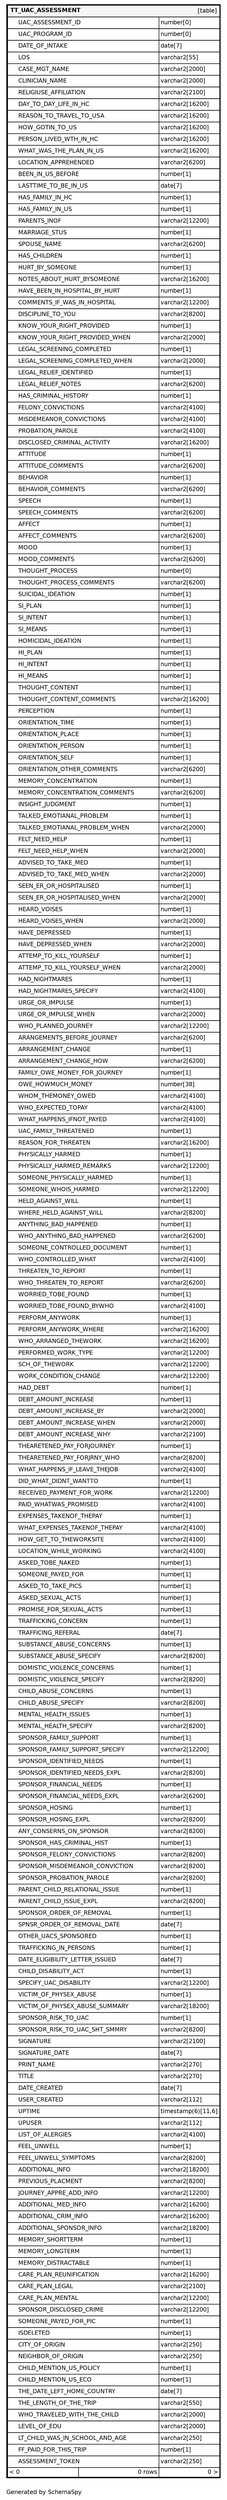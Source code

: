 digraph "oneDegreeRelationshipsDiagram" {
  graph [    rankdir="RL"    bgcolor="#ffffff"    label="\nGenerated by SchemaSpy"    labeljust="l"    nodesep="0.18"    ranksep="0.46"    fontname="Helvetica"    fontsize="11"    ration="compress"  ];  node [    fontname="Helvetica"    fontsize="11"    shape="plaintext"  ];  edge [    arrowsize="0.8"  ];
  "TT_UAC_ASSESSMENT" [
   label=<
    <TABLE BORDER="2" CELLBORDER="1" CELLSPACING="0" BGCOLOR="#ffffff">
      <TR><TD COLSPAN="4"  BGCOLOR="#f5f5f5"><TABLE BORDER="0" CELLSPACING="0"><TR><TD ALIGN="LEFT" FIXEDSIZE="TRUE" WIDTH="146" HEIGHT="16"><B>TT_UAC_ASSESSMENT</B></TD><TD ALIGN="RIGHT">[table]</TD></TR></TABLE></TD></TR>
      <TR><TD PORT="UAC_ASSESSMENT_ID" COLSPAN="2" ALIGN="LEFT"><TABLE BORDER="0" CELLSPACING="0" ALIGN="LEFT"><TR ALIGN="LEFT"><TD ALIGN="LEFT" FIXEDSIZE="TRUE" WIDTH="15" HEIGHT="16"></TD><TD ALIGN="LEFT" FIXEDSIZE="TRUE" WIDTH="265" HEIGHT="16">UAC_ASSESSMENT_ID</TD></TR></TABLE></TD><TD PORT="UAC_ASSESSMENT_ID.type" ALIGN="LEFT">number[0]</TD></TR>
      <TR><TD PORT="UAC_PROGRAM_ID" COLSPAN="2" ALIGN="LEFT"><TABLE BORDER="0" CELLSPACING="0" ALIGN="LEFT"><TR ALIGN="LEFT"><TD ALIGN="LEFT" FIXEDSIZE="TRUE" WIDTH="15" HEIGHT="16"></TD><TD ALIGN="LEFT" FIXEDSIZE="TRUE" WIDTH="265" HEIGHT="16">UAC_PROGRAM_ID</TD></TR></TABLE></TD><TD PORT="UAC_PROGRAM_ID.type" ALIGN="LEFT">number[0]</TD></TR>
      <TR><TD PORT="DATE_OF_INTAKE" COLSPAN="2" ALIGN="LEFT"><TABLE BORDER="0" CELLSPACING="0" ALIGN="LEFT"><TR ALIGN="LEFT"><TD ALIGN="LEFT" FIXEDSIZE="TRUE" WIDTH="15" HEIGHT="16"></TD><TD ALIGN="LEFT" FIXEDSIZE="TRUE" WIDTH="265" HEIGHT="16">DATE_OF_INTAKE</TD></TR></TABLE></TD><TD PORT="DATE_OF_INTAKE.type" ALIGN="LEFT">date[7]</TD></TR>
      <TR><TD PORT="LOS" COLSPAN="2" ALIGN="LEFT"><TABLE BORDER="0" CELLSPACING="0" ALIGN="LEFT"><TR ALIGN="LEFT"><TD ALIGN="LEFT" FIXEDSIZE="TRUE" WIDTH="15" HEIGHT="16"></TD><TD ALIGN="LEFT" FIXEDSIZE="TRUE" WIDTH="265" HEIGHT="16">LOS</TD></TR></TABLE></TD><TD PORT="LOS.type" ALIGN="LEFT">varchar2[55]</TD></TR>
      <TR><TD PORT="CASE_MGT_NAME" COLSPAN="2" ALIGN="LEFT"><TABLE BORDER="0" CELLSPACING="0" ALIGN="LEFT"><TR ALIGN="LEFT"><TD ALIGN="LEFT" FIXEDSIZE="TRUE" WIDTH="15" HEIGHT="16"></TD><TD ALIGN="LEFT" FIXEDSIZE="TRUE" WIDTH="265" HEIGHT="16">CASE_MGT_NAME</TD></TR></TABLE></TD><TD PORT="CASE_MGT_NAME.type" ALIGN="LEFT">varchar2[2000]</TD></TR>
      <TR><TD PORT="CLINICIAN_NAME" COLSPAN="2" ALIGN="LEFT"><TABLE BORDER="0" CELLSPACING="0" ALIGN="LEFT"><TR ALIGN="LEFT"><TD ALIGN="LEFT" FIXEDSIZE="TRUE" WIDTH="15" HEIGHT="16"></TD><TD ALIGN="LEFT" FIXEDSIZE="TRUE" WIDTH="265" HEIGHT="16">CLINICIAN_NAME</TD></TR></TABLE></TD><TD PORT="CLINICIAN_NAME.type" ALIGN="LEFT">varchar2[2000]</TD></TR>
      <TR><TD PORT="RELIGIUSE_AFFILIATION" COLSPAN="2" ALIGN="LEFT"><TABLE BORDER="0" CELLSPACING="0" ALIGN="LEFT"><TR ALIGN="LEFT"><TD ALIGN="LEFT" FIXEDSIZE="TRUE" WIDTH="15" HEIGHT="16"></TD><TD ALIGN="LEFT" FIXEDSIZE="TRUE" WIDTH="265" HEIGHT="16">RELIGIUSE_AFFILIATION</TD></TR></TABLE></TD><TD PORT="RELIGIUSE_AFFILIATION.type" ALIGN="LEFT">varchar2[2100]</TD></TR>
      <TR><TD PORT="DAY_TO_DAY_LIFE_IN_HC" COLSPAN="2" ALIGN="LEFT"><TABLE BORDER="0" CELLSPACING="0" ALIGN="LEFT"><TR ALIGN="LEFT"><TD ALIGN="LEFT" FIXEDSIZE="TRUE" WIDTH="15" HEIGHT="16"></TD><TD ALIGN="LEFT" FIXEDSIZE="TRUE" WIDTH="265" HEIGHT="16">DAY_TO_DAY_LIFE_IN_HC</TD></TR></TABLE></TD><TD PORT="DAY_TO_DAY_LIFE_IN_HC.type" ALIGN="LEFT">varchar2[16200]</TD></TR>
      <TR><TD PORT="REASON_TO_TRAVEL_TO_USA" COLSPAN="2" ALIGN="LEFT"><TABLE BORDER="0" CELLSPACING="0" ALIGN="LEFT"><TR ALIGN="LEFT"><TD ALIGN="LEFT" FIXEDSIZE="TRUE" WIDTH="15" HEIGHT="16"></TD><TD ALIGN="LEFT" FIXEDSIZE="TRUE" WIDTH="265" HEIGHT="16">REASON_TO_TRAVEL_TO_USA</TD></TR></TABLE></TD><TD PORT="REASON_TO_TRAVEL_TO_USA.type" ALIGN="LEFT">varchar2[16200]</TD></TR>
      <TR><TD PORT="HOW_GOTIN_TO_US" COLSPAN="2" ALIGN="LEFT"><TABLE BORDER="0" CELLSPACING="0" ALIGN="LEFT"><TR ALIGN="LEFT"><TD ALIGN="LEFT" FIXEDSIZE="TRUE" WIDTH="15" HEIGHT="16"></TD><TD ALIGN="LEFT" FIXEDSIZE="TRUE" WIDTH="265" HEIGHT="16">HOW_GOTIN_TO_US</TD></TR></TABLE></TD><TD PORT="HOW_GOTIN_TO_US.type" ALIGN="LEFT">varchar2[16200]</TD></TR>
      <TR><TD PORT="PERSON_LIVED_WTH_IN_HC" COLSPAN="2" ALIGN="LEFT"><TABLE BORDER="0" CELLSPACING="0" ALIGN="LEFT"><TR ALIGN="LEFT"><TD ALIGN="LEFT" FIXEDSIZE="TRUE" WIDTH="15" HEIGHT="16"></TD><TD ALIGN="LEFT" FIXEDSIZE="TRUE" WIDTH="265" HEIGHT="16">PERSON_LIVED_WTH_IN_HC</TD></TR></TABLE></TD><TD PORT="PERSON_LIVED_WTH_IN_HC.type" ALIGN="LEFT">varchar2[16200]</TD></TR>
      <TR><TD PORT="WHAT_WAS_THE_PLAN_IN_US" COLSPAN="2" ALIGN="LEFT"><TABLE BORDER="0" CELLSPACING="0" ALIGN="LEFT"><TR ALIGN="LEFT"><TD ALIGN="LEFT" FIXEDSIZE="TRUE" WIDTH="15" HEIGHT="16"></TD><TD ALIGN="LEFT" FIXEDSIZE="TRUE" WIDTH="265" HEIGHT="16">WHAT_WAS_THE_PLAN_IN_US</TD></TR></TABLE></TD><TD PORT="WHAT_WAS_THE_PLAN_IN_US.type" ALIGN="LEFT">varchar2[16200]</TD></TR>
      <TR><TD PORT="LOCATION_APPREHENDED" COLSPAN="2" ALIGN="LEFT"><TABLE BORDER="0" CELLSPACING="0" ALIGN="LEFT"><TR ALIGN="LEFT"><TD ALIGN="LEFT" FIXEDSIZE="TRUE" WIDTH="15" HEIGHT="16"></TD><TD ALIGN="LEFT" FIXEDSIZE="TRUE" WIDTH="265" HEIGHT="16">LOCATION_APPREHENDED</TD></TR></TABLE></TD><TD PORT="LOCATION_APPREHENDED.type" ALIGN="LEFT">varchar2[6200]</TD></TR>
      <TR><TD PORT="BEEN_IN_US_BEFORE" COLSPAN="2" ALIGN="LEFT"><TABLE BORDER="0" CELLSPACING="0" ALIGN="LEFT"><TR ALIGN="LEFT"><TD ALIGN="LEFT" FIXEDSIZE="TRUE" WIDTH="15" HEIGHT="16"></TD><TD ALIGN="LEFT" FIXEDSIZE="TRUE" WIDTH="265" HEIGHT="16">BEEN_IN_US_BEFORE</TD></TR></TABLE></TD><TD PORT="BEEN_IN_US_BEFORE.type" ALIGN="LEFT">number[1]</TD></TR>
      <TR><TD PORT="LASTTIME_TO_BE_IN_US" COLSPAN="2" ALIGN="LEFT"><TABLE BORDER="0" CELLSPACING="0" ALIGN="LEFT"><TR ALIGN="LEFT"><TD ALIGN="LEFT" FIXEDSIZE="TRUE" WIDTH="15" HEIGHT="16"></TD><TD ALIGN="LEFT" FIXEDSIZE="TRUE" WIDTH="265" HEIGHT="16">LASTTIME_TO_BE_IN_US</TD></TR></TABLE></TD><TD PORT="LASTTIME_TO_BE_IN_US.type" ALIGN="LEFT">date[7]</TD></TR>
      <TR><TD PORT="HAS_FAMILY_IN_HC" COLSPAN="2" ALIGN="LEFT"><TABLE BORDER="0" CELLSPACING="0" ALIGN="LEFT"><TR ALIGN="LEFT"><TD ALIGN="LEFT" FIXEDSIZE="TRUE" WIDTH="15" HEIGHT="16"></TD><TD ALIGN="LEFT" FIXEDSIZE="TRUE" WIDTH="265" HEIGHT="16">HAS_FAMILY_IN_HC</TD></TR></TABLE></TD><TD PORT="HAS_FAMILY_IN_HC.type" ALIGN="LEFT">number[1]</TD></TR>
      <TR><TD PORT="HAS_FAMILY_IN_US" COLSPAN="2" ALIGN="LEFT"><TABLE BORDER="0" CELLSPACING="0" ALIGN="LEFT"><TR ALIGN="LEFT"><TD ALIGN="LEFT" FIXEDSIZE="TRUE" WIDTH="15" HEIGHT="16"></TD><TD ALIGN="LEFT" FIXEDSIZE="TRUE" WIDTH="265" HEIGHT="16">HAS_FAMILY_IN_US</TD></TR></TABLE></TD><TD PORT="HAS_FAMILY_IN_US.type" ALIGN="LEFT">number[1]</TD></TR>
      <TR><TD PORT="PARENTS_INOF" COLSPAN="2" ALIGN="LEFT"><TABLE BORDER="0" CELLSPACING="0" ALIGN="LEFT"><TR ALIGN="LEFT"><TD ALIGN="LEFT" FIXEDSIZE="TRUE" WIDTH="15" HEIGHT="16"></TD><TD ALIGN="LEFT" FIXEDSIZE="TRUE" WIDTH="265" HEIGHT="16">PARENTS_INOF</TD></TR></TABLE></TD><TD PORT="PARENTS_INOF.type" ALIGN="LEFT">varchar2[12200]</TD></TR>
      <TR><TD PORT="MARRIAGE_STUS" COLSPAN="2" ALIGN="LEFT"><TABLE BORDER="0" CELLSPACING="0" ALIGN="LEFT"><TR ALIGN="LEFT"><TD ALIGN="LEFT" FIXEDSIZE="TRUE" WIDTH="15" HEIGHT="16"></TD><TD ALIGN="LEFT" FIXEDSIZE="TRUE" WIDTH="265" HEIGHT="16">MARRIAGE_STUS</TD></TR></TABLE></TD><TD PORT="MARRIAGE_STUS.type" ALIGN="LEFT">number[1]</TD></TR>
      <TR><TD PORT="SPOUSE_NAME" COLSPAN="2" ALIGN="LEFT"><TABLE BORDER="0" CELLSPACING="0" ALIGN="LEFT"><TR ALIGN="LEFT"><TD ALIGN="LEFT" FIXEDSIZE="TRUE" WIDTH="15" HEIGHT="16"></TD><TD ALIGN="LEFT" FIXEDSIZE="TRUE" WIDTH="265" HEIGHT="16">SPOUSE_NAME</TD></TR></TABLE></TD><TD PORT="SPOUSE_NAME.type" ALIGN="LEFT">varchar2[6200]</TD></TR>
      <TR><TD PORT="HAS_CHILDREN" COLSPAN="2" ALIGN="LEFT"><TABLE BORDER="0" CELLSPACING="0" ALIGN="LEFT"><TR ALIGN="LEFT"><TD ALIGN="LEFT" FIXEDSIZE="TRUE" WIDTH="15" HEIGHT="16"></TD><TD ALIGN="LEFT" FIXEDSIZE="TRUE" WIDTH="265" HEIGHT="16">HAS_CHILDREN</TD></TR></TABLE></TD><TD PORT="HAS_CHILDREN.type" ALIGN="LEFT">number[1]</TD></TR>
      <TR><TD PORT="HURT_BY_SOMEONE" COLSPAN="2" ALIGN="LEFT"><TABLE BORDER="0" CELLSPACING="0" ALIGN="LEFT"><TR ALIGN="LEFT"><TD ALIGN="LEFT" FIXEDSIZE="TRUE" WIDTH="15" HEIGHT="16"></TD><TD ALIGN="LEFT" FIXEDSIZE="TRUE" WIDTH="265" HEIGHT="16">HURT_BY_SOMEONE</TD></TR></TABLE></TD><TD PORT="HURT_BY_SOMEONE.type" ALIGN="LEFT">number[1]</TD></TR>
      <TR><TD PORT="NOTES_ABOUT_HURT_BYSOMEONE" COLSPAN="2" ALIGN="LEFT"><TABLE BORDER="0" CELLSPACING="0" ALIGN="LEFT"><TR ALIGN="LEFT"><TD ALIGN="LEFT" FIXEDSIZE="TRUE" WIDTH="15" HEIGHT="16"></TD><TD ALIGN="LEFT" FIXEDSIZE="TRUE" WIDTH="265" HEIGHT="16">NOTES_ABOUT_HURT_BYSOMEONE</TD></TR></TABLE></TD><TD PORT="NOTES_ABOUT_HURT_BYSOMEONE.type" ALIGN="LEFT">varchar2[16200]</TD></TR>
      <TR><TD PORT="HAVE_BEEN_IN_HOSPITAL_BY_HURT" COLSPAN="2" ALIGN="LEFT"><TABLE BORDER="0" CELLSPACING="0" ALIGN="LEFT"><TR ALIGN="LEFT"><TD ALIGN="LEFT" FIXEDSIZE="TRUE" WIDTH="15" HEIGHT="16"></TD><TD ALIGN="LEFT" FIXEDSIZE="TRUE" WIDTH="265" HEIGHT="16">HAVE_BEEN_IN_HOSPITAL_BY_HURT</TD></TR></TABLE></TD><TD PORT="HAVE_BEEN_IN_HOSPITAL_BY_HURT.type" ALIGN="LEFT">number[1]</TD></TR>
      <TR><TD PORT="COMMENTS_IF_WAS_IN_HOSPITAL" COLSPAN="2" ALIGN="LEFT"><TABLE BORDER="0" CELLSPACING="0" ALIGN="LEFT"><TR ALIGN="LEFT"><TD ALIGN="LEFT" FIXEDSIZE="TRUE" WIDTH="15" HEIGHT="16"></TD><TD ALIGN="LEFT" FIXEDSIZE="TRUE" WIDTH="265" HEIGHT="16">COMMENTS_IF_WAS_IN_HOSPITAL</TD></TR></TABLE></TD><TD PORT="COMMENTS_IF_WAS_IN_HOSPITAL.type" ALIGN="LEFT">varchar2[12200]</TD></TR>
      <TR><TD PORT="DISCIPLINE_TO_YOU" COLSPAN="2" ALIGN="LEFT"><TABLE BORDER="0" CELLSPACING="0" ALIGN="LEFT"><TR ALIGN="LEFT"><TD ALIGN="LEFT" FIXEDSIZE="TRUE" WIDTH="15" HEIGHT="16"></TD><TD ALIGN="LEFT" FIXEDSIZE="TRUE" WIDTH="265" HEIGHT="16">DISCIPLINE_TO_YOU</TD></TR></TABLE></TD><TD PORT="DISCIPLINE_TO_YOU.type" ALIGN="LEFT">varchar2[8200]</TD></TR>
      <TR><TD PORT="KNOW_YOUR_RIGHT_PROVIDED" COLSPAN="2" ALIGN="LEFT"><TABLE BORDER="0" CELLSPACING="0" ALIGN="LEFT"><TR ALIGN="LEFT"><TD ALIGN="LEFT" FIXEDSIZE="TRUE" WIDTH="15" HEIGHT="16"></TD><TD ALIGN="LEFT" FIXEDSIZE="TRUE" WIDTH="265" HEIGHT="16">KNOW_YOUR_RIGHT_PROVIDED</TD></TR></TABLE></TD><TD PORT="KNOW_YOUR_RIGHT_PROVIDED.type" ALIGN="LEFT">number[1]</TD></TR>
      <TR><TD PORT="KNOW_YOUR_RIGHT_PROVIDED_WHEN" COLSPAN="2" ALIGN="LEFT"><TABLE BORDER="0" CELLSPACING="0" ALIGN="LEFT"><TR ALIGN="LEFT"><TD ALIGN="LEFT" FIXEDSIZE="TRUE" WIDTH="15" HEIGHT="16"></TD><TD ALIGN="LEFT" FIXEDSIZE="TRUE" WIDTH="265" HEIGHT="16">KNOW_YOUR_RIGHT_PROVIDED_WHEN</TD></TR></TABLE></TD><TD PORT="KNOW_YOUR_RIGHT_PROVIDED_WHEN.type" ALIGN="LEFT">varchar2[2000]</TD></TR>
      <TR><TD PORT="LEGAL_SCREENING_COMPLETED" COLSPAN="2" ALIGN="LEFT"><TABLE BORDER="0" CELLSPACING="0" ALIGN="LEFT"><TR ALIGN="LEFT"><TD ALIGN="LEFT" FIXEDSIZE="TRUE" WIDTH="15" HEIGHT="16"></TD><TD ALIGN="LEFT" FIXEDSIZE="TRUE" WIDTH="265" HEIGHT="16">LEGAL_SCREENING_COMPLETED</TD></TR></TABLE></TD><TD PORT="LEGAL_SCREENING_COMPLETED.type" ALIGN="LEFT">number[1]</TD></TR>
      <TR><TD PORT="LEGAL_SCREENING_COMPLETED_WHEN" COLSPAN="2" ALIGN="LEFT"><TABLE BORDER="0" CELLSPACING="0" ALIGN="LEFT"><TR ALIGN="LEFT"><TD ALIGN="LEFT" FIXEDSIZE="TRUE" WIDTH="15" HEIGHT="16"></TD><TD ALIGN="LEFT" FIXEDSIZE="TRUE" WIDTH="265" HEIGHT="16">LEGAL_SCREENING_COMPLETED_WHEN</TD></TR></TABLE></TD><TD PORT="LEGAL_SCREENING_COMPLETED_WHEN.type" ALIGN="LEFT">varchar2[2000]</TD></TR>
      <TR><TD PORT="LEGAL_RELIEF_IDENTIFIED" COLSPAN="2" ALIGN="LEFT"><TABLE BORDER="0" CELLSPACING="0" ALIGN="LEFT"><TR ALIGN="LEFT"><TD ALIGN="LEFT" FIXEDSIZE="TRUE" WIDTH="15" HEIGHT="16"></TD><TD ALIGN="LEFT" FIXEDSIZE="TRUE" WIDTH="265" HEIGHT="16">LEGAL_RELIEF_IDENTIFIED</TD></TR></TABLE></TD><TD PORT="LEGAL_RELIEF_IDENTIFIED.type" ALIGN="LEFT">number[1]</TD></TR>
      <TR><TD PORT="LEGAL_RELIEF_NOTES" COLSPAN="2" ALIGN="LEFT"><TABLE BORDER="0" CELLSPACING="0" ALIGN="LEFT"><TR ALIGN="LEFT"><TD ALIGN="LEFT" FIXEDSIZE="TRUE" WIDTH="15" HEIGHT="16"></TD><TD ALIGN="LEFT" FIXEDSIZE="TRUE" WIDTH="265" HEIGHT="16">LEGAL_RELIEF_NOTES</TD></TR></TABLE></TD><TD PORT="LEGAL_RELIEF_NOTES.type" ALIGN="LEFT">varchar2[6200]</TD></TR>
      <TR><TD PORT="HAS_CRIMINAL_HISTORY" COLSPAN="2" ALIGN="LEFT"><TABLE BORDER="0" CELLSPACING="0" ALIGN="LEFT"><TR ALIGN="LEFT"><TD ALIGN="LEFT" FIXEDSIZE="TRUE" WIDTH="15" HEIGHT="16"></TD><TD ALIGN="LEFT" FIXEDSIZE="TRUE" WIDTH="265" HEIGHT="16">HAS_CRIMINAL_HISTORY</TD></TR></TABLE></TD><TD PORT="HAS_CRIMINAL_HISTORY.type" ALIGN="LEFT">number[1]</TD></TR>
      <TR><TD PORT="FELONY_CONVICTIONS" COLSPAN="2" ALIGN="LEFT"><TABLE BORDER="0" CELLSPACING="0" ALIGN="LEFT"><TR ALIGN="LEFT"><TD ALIGN="LEFT" FIXEDSIZE="TRUE" WIDTH="15" HEIGHT="16"></TD><TD ALIGN="LEFT" FIXEDSIZE="TRUE" WIDTH="265" HEIGHT="16">FELONY_CONVICTIONS</TD></TR></TABLE></TD><TD PORT="FELONY_CONVICTIONS.type" ALIGN="LEFT">varchar2[4100]</TD></TR>
      <TR><TD PORT="MISDEMEANOR_CONVICTIONS" COLSPAN="2" ALIGN="LEFT"><TABLE BORDER="0" CELLSPACING="0" ALIGN="LEFT"><TR ALIGN="LEFT"><TD ALIGN="LEFT" FIXEDSIZE="TRUE" WIDTH="15" HEIGHT="16"></TD><TD ALIGN="LEFT" FIXEDSIZE="TRUE" WIDTH="265" HEIGHT="16">MISDEMEANOR_CONVICTIONS</TD></TR></TABLE></TD><TD PORT="MISDEMEANOR_CONVICTIONS.type" ALIGN="LEFT">varchar2[4100]</TD></TR>
      <TR><TD PORT="PROBATION_PAROLE" COLSPAN="2" ALIGN="LEFT"><TABLE BORDER="0" CELLSPACING="0" ALIGN="LEFT"><TR ALIGN="LEFT"><TD ALIGN="LEFT" FIXEDSIZE="TRUE" WIDTH="15" HEIGHT="16"></TD><TD ALIGN="LEFT" FIXEDSIZE="TRUE" WIDTH="265" HEIGHT="16">PROBATION_PAROLE</TD></TR></TABLE></TD><TD PORT="PROBATION_PAROLE.type" ALIGN="LEFT">varchar2[4100]</TD></TR>
      <TR><TD PORT="DISCLOSED_CRIMINAL_ACTIVITY" COLSPAN="2" ALIGN="LEFT"><TABLE BORDER="0" CELLSPACING="0" ALIGN="LEFT"><TR ALIGN="LEFT"><TD ALIGN="LEFT" FIXEDSIZE="TRUE" WIDTH="15" HEIGHT="16"></TD><TD ALIGN="LEFT" FIXEDSIZE="TRUE" WIDTH="265" HEIGHT="16">DISCLOSED_CRIMINAL_ACTIVITY</TD></TR></TABLE></TD><TD PORT="DISCLOSED_CRIMINAL_ACTIVITY.type" ALIGN="LEFT">varchar2[16200]</TD></TR>
      <TR><TD PORT="ATTITUDE" COLSPAN="2" ALIGN="LEFT"><TABLE BORDER="0" CELLSPACING="0" ALIGN="LEFT"><TR ALIGN="LEFT"><TD ALIGN="LEFT" FIXEDSIZE="TRUE" WIDTH="15" HEIGHT="16"></TD><TD ALIGN="LEFT" FIXEDSIZE="TRUE" WIDTH="265" HEIGHT="16">ATTITUDE</TD></TR></TABLE></TD><TD PORT="ATTITUDE.type" ALIGN="LEFT">number[1]</TD></TR>
      <TR><TD PORT="ATTITUDE_COMMENTS" COLSPAN="2" ALIGN="LEFT"><TABLE BORDER="0" CELLSPACING="0" ALIGN="LEFT"><TR ALIGN="LEFT"><TD ALIGN="LEFT" FIXEDSIZE="TRUE" WIDTH="15" HEIGHT="16"></TD><TD ALIGN="LEFT" FIXEDSIZE="TRUE" WIDTH="265" HEIGHT="16">ATTITUDE_COMMENTS</TD></TR></TABLE></TD><TD PORT="ATTITUDE_COMMENTS.type" ALIGN="LEFT">varchar2[6200]</TD></TR>
      <TR><TD PORT="BEHAVIOR" COLSPAN="2" ALIGN="LEFT"><TABLE BORDER="0" CELLSPACING="0" ALIGN="LEFT"><TR ALIGN="LEFT"><TD ALIGN="LEFT" FIXEDSIZE="TRUE" WIDTH="15" HEIGHT="16"></TD><TD ALIGN="LEFT" FIXEDSIZE="TRUE" WIDTH="265" HEIGHT="16">BEHAVIOR</TD></TR></TABLE></TD><TD PORT="BEHAVIOR.type" ALIGN="LEFT">number[1]</TD></TR>
      <TR><TD PORT="BEHAVIOR_COMMENTS" COLSPAN="2" ALIGN="LEFT"><TABLE BORDER="0" CELLSPACING="0" ALIGN="LEFT"><TR ALIGN="LEFT"><TD ALIGN="LEFT" FIXEDSIZE="TRUE" WIDTH="15" HEIGHT="16"></TD><TD ALIGN="LEFT" FIXEDSIZE="TRUE" WIDTH="265" HEIGHT="16">BEHAVIOR_COMMENTS</TD></TR></TABLE></TD><TD PORT="BEHAVIOR_COMMENTS.type" ALIGN="LEFT">varchar2[6200]</TD></TR>
      <TR><TD PORT="SPEECH" COLSPAN="2" ALIGN="LEFT"><TABLE BORDER="0" CELLSPACING="0" ALIGN="LEFT"><TR ALIGN="LEFT"><TD ALIGN="LEFT" FIXEDSIZE="TRUE" WIDTH="15" HEIGHT="16"></TD><TD ALIGN="LEFT" FIXEDSIZE="TRUE" WIDTH="265" HEIGHT="16">SPEECH</TD></TR></TABLE></TD><TD PORT="SPEECH.type" ALIGN="LEFT">number[1]</TD></TR>
      <TR><TD PORT="SPEECH_COMMENTS" COLSPAN="2" ALIGN="LEFT"><TABLE BORDER="0" CELLSPACING="0" ALIGN="LEFT"><TR ALIGN="LEFT"><TD ALIGN="LEFT" FIXEDSIZE="TRUE" WIDTH="15" HEIGHT="16"></TD><TD ALIGN="LEFT" FIXEDSIZE="TRUE" WIDTH="265" HEIGHT="16">SPEECH_COMMENTS</TD></TR></TABLE></TD><TD PORT="SPEECH_COMMENTS.type" ALIGN="LEFT">varchar2[6200]</TD></TR>
      <TR><TD PORT="AFFECT" COLSPAN="2" ALIGN="LEFT"><TABLE BORDER="0" CELLSPACING="0" ALIGN="LEFT"><TR ALIGN="LEFT"><TD ALIGN="LEFT" FIXEDSIZE="TRUE" WIDTH="15" HEIGHT="16"></TD><TD ALIGN="LEFT" FIXEDSIZE="TRUE" WIDTH="265" HEIGHT="16">AFFECT</TD></TR></TABLE></TD><TD PORT="AFFECT.type" ALIGN="LEFT">number[1]</TD></TR>
      <TR><TD PORT="AFFECT_COMMENTS" COLSPAN="2" ALIGN="LEFT"><TABLE BORDER="0" CELLSPACING="0" ALIGN="LEFT"><TR ALIGN="LEFT"><TD ALIGN="LEFT" FIXEDSIZE="TRUE" WIDTH="15" HEIGHT="16"></TD><TD ALIGN="LEFT" FIXEDSIZE="TRUE" WIDTH="265" HEIGHT="16">AFFECT_COMMENTS</TD></TR></TABLE></TD><TD PORT="AFFECT_COMMENTS.type" ALIGN="LEFT">varchar2[6200]</TD></TR>
      <TR><TD PORT="MOOD" COLSPAN="2" ALIGN="LEFT"><TABLE BORDER="0" CELLSPACING="0" ALIGN="LEFT"><TR ALIGN="LEFT"><TD ALIGN="LEFT" FIXEDSIZE="TRUE" WIDTH="15" HEIGHT="16"></TD><TD ALIGN="LEFT" FIXEDSIZE="TRUE" WIDTH="265" HEIGHT="16">MOOD</TD></TR></TABLE></TD><TD PORT="MOOD.type" ALIGN="LEFT">number[1]</TD></TR>
      <TR><TD PORT="MOOD_COMMENTS" COLSPAN="2" ALIGN="LEFT"><TABLE BORDER="0" CELLSPACING="0" ALIGN="LEFT"><TR ALIGN="LEFT"><TD ALIGN="LEFT" FIXEDSIZE="TRUE" WIDTH="15" HEIGHT="16"></TD><TD ALIGN="LEFT" FIXEDSIZE="TRUE" WIDTH="265" HEIGHT="16">MOOD_COMMENTS</TD></TR></TABLE></TD><TD PORT="MOOD_COMMENTS.type" ALIGN="LEFT">varchar2[6200]</TD></TR>
      <TR><TD PORT="THOUGHT_PROCESS" COLSPAN="2" ALIGN="LEFT"><TABLE BORDER="0" CELLSPACING="0" ALIGN="LEFT"><TR ALIGN="LEFT"><TD ALIGN="LEFT" FIXEDSIZE="TRUE" WIDTH="15" HEIGHT="16"></TD><TD ALIGN="LEFT" FIXEDSIZE="TRUE" WIDTH="265" HEIGHT="16">THOUGHT_PROCESS</TD></TR></TABLE></TD><TD PORT="THOUGHT_PROCESS.type" ALIGN="LEFT">number[0]</TD></TR>
      <TR><TD PORT="THOUGHT_PROCESS_COMMENTS" COLSPAN="2" ALIGN="LEFT"><TABLE BORDER="0" CELLSPACING="0" ALIGN="LEFT"><TR ALIGN="LEFT"><TD ALIGN="LEFT" FIXEDSIZE="TRUE" WIDTH="15" HEIGHT="16"></TD><TD ALIGN="LEFT" FIXEDSIZE="TRUE" WIDTH="265" HEIGHT="16">THOUGHT_PROCESS_COMMENTS</TD></TR></TABLE></TD><TD PORT="THOUGHT_PROCESS_COMMENTS.type" ALIGN="LEFT">varchar2[6200]</TD></TR>
      <TR><TD PORT="SUICIDAL_IDEATION" COLSPAN="2" ALIGN="LEFT"><TABLE BORDER="0" CELLSPACING="0" ALIGN="LEFT"><TR ALIGN="LEFT"><TD ALIGN="LEFT" FIXEDSIZE="TRUE" WIDTH="15" HEIGHT="16"></TD><TD ALIGN="LEFT" FIXEDSIZE="TRUE" WIDTH="265" HEIGHT="16">SUICIDAL_IDEATION</TD></TR></TABLE></TD><TD PORT="SUICIDAL_IDEATION.type" ALIGN="LEFT">number[1]</TD></TR>
      <TR><TD PORT="SI_PLAN" COLSPAN="2" ALIGN="LEFT"><TABLE BORDER="0" CELLSPACING="0" ALIGN="LEFT"><TR ALIGN="LEFT"><TD ALIGN="LEFT" FIXEDSIZE="TRUE" WIDTH="15" HEIGHT="16"></TD><TD ALIGN="LEFT" FIXEDSIZE="TRUE" WIDTH="265" HEIGHT="16">SI_PLAN</TD></TR></TABLE></TD><TD PORT="SI_PLAN.type" ALIGN="LEFT">number[1]</TD></TR>
      <TR><TD PORT="SI_INTENT" COLSPAN="2" ALIGN="LEFT"><TABLE BORDER="0" CELLSPACING="0" ALIGN="LEFT"><TR ALIGN="LEFT"><TD ALIGN="LEFT" FIXEDSIZE="TRUE" WIDTH="15" HEIGHT="16"></TD><TD ALIGN="LEFT" FIXEDSIZE="TRUE" WIDTH="265" HEIGHT="16">SI_INTENT</TD></TR></TABLE></TD><TD PORT="SI_INTENT.type" ALIGN="LEFT">number[1]</TD></TR>
      <TR><TD PORT="SI_MEANS" COLSPAN="2" ALIGN="LEFT"><TABLE BORDER="0" CELLSPACING="0" ALIGN="LEFT"><TR ALIGN="LEFT"><TD ALIGN="LEFT" FIXEDSIZE="TRUE" WIDTH="15" HEIGHT="16"></TD><TD ALIGN="LEFT" FIXEDSIZE="TRUE" WIDTH="265" HEIGHT="16">SI_MEANS</TD></TR></TABLE></TD><TD PORT="SI_MEANS.type" ALIGN="LEFT">number[1]</TD></TR>
      <TR><TD PORT="HOMICIDAL_IDEATION" COLSPAN="2" ALIGN="LEFT"><TABLE BORDER="0" CELLSPACING="0" ALIGN="LEFT"><TR ALIGN="LEFT"><TD ALIGN="LEFT" FIXEDSIZE="TRUE" WIDTH="15" HEIGHT="16"></TD><TD ALIGN="LEFT" FIXEDSIZE="TRUE" WIDTH="265" HEIGHT="16">HOMICIDAL_IDEATION</TD></TR></TABLE></TD><TD PORT="HOMICIDAL_IDEATION.type" ALIGN="LEFT">number[1]</TD></TR>
      <TR><TD PORT="HI_PLAN" COLSPAN="2" ALIGN="LEFT"><TABLE BORDER="0" CELLSPACING="0" ALIGN="LEFT"><TR ALIGN="LEFT"><TD ALIGN="LEFT" FIXEDSIZE="TRUE" WIDTH="15" HEIGHT="16"></TD><TD ALIGN="LEFT" FIXEDSIZE="TRUE" WIDTH="265" HEIGHT="16">HI_PLAN</TD></TR></TABLE></TD><TD PORT="HI_PLAN.type" ALIGN="LEFT">number[1]</TD></TR>
      <TR><TD PORT="HI_INTENT" COLSPAN="2" ALIGN="LEFT"><TABLE BORDER="0" CELLSPACING="0" ALIGN="LEFT"><TR ALIGN="LEFT"><TD ALIGN="LEFT" FIXEDSIZE="TRUE" WIDTH="15" HEIGHT="16"></TD><TD ALIGN="LEFT" FIXEDSIZE="TRUE" WIDTH="265" HEIGHT="16">HI_INTENT</TD></TR></TABLE></TD><TD PORT="HI_INTENT.type" ALIGN="LEFT">number[1]</TD></TR>
      <TR><TD PORT="HI_MEANS" COLSPAN="2" ALIGN="LEFT"><TABLE BORDER="0" CELLSPACING="0" ALIGN="LEFT"><TR ALIGN="LEFT"><TD ALIGN="LEFT" FIXEDSIZE="TRUE" WIDTH="15" HEIGHT="16"></TD><TD ALIGN="LEFT" FIXEDSIZE="TRUE" WIDTH="265" HEIGHT="16">HI_MEANS</TD></TR></TABLE></TD><TD PORT="HI_MEANS.type" ALIGN="LEFT">number[1]</TD></TR>
      <TR><TD PORT="THOUGHT_CONTENT" COLSPAN="2" ALIGN="LEFT"><TABLE BORDER="0" CELLSPACING="0" ALIGN="LEFT"><TR ALIGN="LEFT"><TD ALIGN="LEFT" FIXEDSIZE="TRUE" WIDTH="15" HEIGHT="16"></TD><TD ALIGN="LEFT" FIXEDSIZE="TRUE" WIDTH="265" HEIGHT="16">THOUGHT_CONTENT</TD></TR></TABLE></TD><TD PORT="THOUGHT_CONTENT.type" ALIGN="LEFT">number[1]</TD></TR>
      <TR><TD PORT="THOUGHT_CONTENT_COMMENTS" COLSPAN="2" ALIGN="LEFT"><TABLE BORDER="0" CELLSPACING="0" ALIGN="LEFT"><TR ALIGN="LEFT"><TD ALIGN="LEFT" FIXEDSIZE="TRUE" WIDTH="15" HEIGHT="16"></TD><TD ALIGN="LEFT" FIXEDSIZE="TRUE" WIDTH="265" HEIGHT="16">THOUGHT_CONTENT_COMMENTS</TD></TR></TABLE></TD><TD PORT="THOUGHT_CONTENT_COMMENTS.type" ALIGN="LEFT">varchar2[16200]</TD></TR>
      <TR><TD PORT="PERCEPTION" COLSPAN="2" ALIGN="LEFT"><TABLE BORDER="0" CELLSPACING="0" ALIGN="LEFT"><TR ALIGN="LEFT"><TD ALIGN="LEFT" FIXEDSIZE="TRUE" WIDTH="15" HEIGHT="16"></TD><TD ALIGN="LEFT" FIXEDSIZE="TRUE" WIDTH="265" HEIGHT="16">PERCEPTION</TD></TR></TABLE></TD><TD PORT="PERCEPTION.type" ALIGN="LEFT">number[1]</TD></TR>
      <TR><TD PORT="ORIENTATION_TIME" COLSPAN="2" ALIGN="LEFT"><TABLE BORDER="0" CELLSPACING="0" ALIGN="LEFT"><TR ALIGN="LEFT"><TD ALIGN="LEFT" FIXEDSIZE="TRUE" WIDTH="15" HEIGHT="16"></TD><TD ALIGN="LEFT" FIXEDSIZE="TRUE" WIDTH="265" HEIGHT="16">ORIENTATION_TIME</TD></TR></TABLE></TD><TD PORT="ORIENTATION_TIME.type" ALIGN="LEFT">number[1]</TD></TR>
      <TR><TD PORT="ORIENTATION_PLACE" COLSPAN="2" ALIGN="LEFT"><TABLE BORDER="0" CELLSPACING="0" ALIGN="LEFT"><TR ALIGN="LEFT"><TD ALIGN="LEFT" FIXEDSIZE="TRUE" WIDTH="15" HEIGHT="16"></TD><TD ALIGN="LEFT" FIXEDSIZE="TRUE" WIDTH="265" HEIGHT="16">ORIENTATION_PLACE</TD></TR></TABLE></TD><TD PORT="ORIENTATION_PLACE.type" ALIGN="LEFT">number[1]</TD></TR>
      <TR><TD PORT="ORIENTATION_PERSON" COLSPAN="2" ALIGN="LEFT"><TABLE BORDER="0" CELLSPACING="0" ALIGN="LEFT"><TR ALIGN="LEFT"><TD ALIGN="LEFT" FIXEDSIZE="TRUE" WIDTH="15" HEIGHT="16"></TD><TD ALIGN="LEFT" FIXEDSIZE="TRUE" WIDTH="265" HEIGHT="16">ORIENTATION_PERSON</TD></TR></TABLE></TD><TD PORT="ORIENTATION_PERSON.type" ALIGN="LEFT">number[1]</TD></TR>
      <TR><TD PORT="ORIENTATION_SELF" COLSPAN="2" ALIGN="LEFT"><TABLE BORDER="0" CELLSPACING="0" ALIGN="LEFT"><TR ALIGN="LEFT"><TD ALIGN="LEFT" FIXEDSIZE="TRUE" WIDTH="15" HEIGHT="16"></TD><TD ALIGN="LEFT" FIXEDSIZE="TRUE" WIDTH="265" HEIGHT="16">ORIENTATION_SELF</TD></TR></TABLE></TD><TD PORT="ORIENTATION_SELF.type" ALIGN="LEFT">number[1]</TD></TR>
      <TR><TD PORT="ORIENTATION_OTHER_COMMENTS" COLSPAN="2" ALIGN="LEFT"><TABLE BORDER="0" CELLSPACING="0" ALIGN="LEFT"><TR ALIGN="LEFT"><TD ALIGN="LEFT" FIXEDSIZE="TRUE" WIDTH="15" HEIGHT="16"></TD><TD ALIGN="LEFT" FIXEDSIZE="TRUE" WIDTH="265" HEIGHT="16">ORIENTATION_OTHER_COMMENTS</TD></TR></TABLE></TD><TD PORT="ORIENTATION_OTHER_COMMENTS.type" ALIGN="LEFT">varchar2[6200]</TD></TR>
      <TR><TD PORT="MEMORY_CONCENTRATION" COLSPAN="2" ALIGN="LEFT"><TABLE BORDER="0" CELLSPACING="0" ALIGN="LEFT"><TR ALIGN="LEFT"><TD ALIGN="LEFT" FIXEDSIZE="TRUE" WIDTH="15" HEIGHT="16"></TD><TD ALIGN="LEFT" FIXEDSIZE="TRUE" WIDTH="265" HEIGHT="16">MEMORY_CONCENTRATION</TD></TR></TABLE></TD><TD PORT="MEMORY_CONCENTRATION.type" ALIGN="LEFT">number[1]</TD></TR>
      <TR><TD PORT="MEMORY_CONCENTRATION_COMMENTS" COLSPAN="2" ALIGN="LEFT"><TABLE BORDER="0" CELLSPACING="0" ALIGN="LEFT"><TR ALIGN="LEFT"><TD ALIGN="LEFT" FIXEDSIZE="TRUE" WIDTH="15" HEIGHT="16"></TD><TD ALIGN="LEFT" FIXEDSIZE="TRUE" WIDTH="265" HEIGHT="16">MEMORY_CONCENTRATION_COMMENTS</TD></TR></TABLE></TD><TD PORT="MEMORY_CONCENTRATION_COMMENTS.type" ALIGN="LEFT">varchar2[6200]</TD></TR>
      <TR><TD PORT="INSIGHT_JUDGMENT" COLSPAN="2" ALIGN="LEFT"><TABLE BORDER="0" CELLSPACING="0" ALIGN="LEFT"><TR ALIGN="LEFT"><TD ALIGN="LEFT" FIXEDSIZE="TRUE" WIDTH="15" HEIGHT="16"></TD><TD ALIGN="LEFT" FIXEDSIZE="TRUE" WIDTH="265" HEIGHT="16">INSIGHT_JUDGMENT</TD></TR></TABLE></TD><TD PORT="INSIGHT_JUDGMENT.type" ALIGN="LEFT">number[1]</TD></TR>
      <TR><TD PORT="TALKED_EMOTIANAL_PROBLEM" COLSPAN="2" ALIGN="LEFT"><TABLE BORDER="0" CELLSPACING="0" ALIGN="LEFT"><TR ALIGN="LEFT"><TD ALIGN="LEFT" FIXEDSIZE="TRUE" WIDTH="15" HEIGHT="16"></TD><TD ALIGN="LEFT" FIXEDSIZE="TRUE" WIDTH="265" HEIGHT="16">TALKED_EMOTIANAL_PROBLEM</TD></TR></TABLE></TD><TD PORT="TALKED_EMOTIANAL_PROBLEM.type" ALIGN="LEFT">number[1]</TD></TR>
      <TR><TD PORT="TALKED_EMOTIANAL_PROBLEM_WHEN" COLSPAN="2" ALIGN="LEFT"><TABLE BORDER="0" CELLSPACING="0" ALIGN="LEFT"><TR ALIGN="LEFT"><TD ALIGN="LEFT" FIXEDSIZE="TRUE" WIDTH="15" HEIGHT="16"></TD><TD ALIGN="LEFT" FIXEDSIZE="TRUE" WIDTH="265" HEIGHT="16">TALKED_EMOTIANAL_PROBLEM_WHEN</TD></TR></TABLE></TD><TD PORT="TALKED_EMOTIANAL_PROBLEM_WHEN.type" ALIGN="LEFT">varchar2[2000]</TD></TR>
      <TR><TD PORT="FELT_NEED_HELP" COLSPAN="2" ALIGN="LEFT"><TABLE BORDER="0" CELLSPACING="0" ALIGN="LEFT"><TR ALIGN="LEFT"><TD ALIGN="LEFT" FIXEDSIZE="TRUE" WIDTH="15" HEIGHT="16"></TD><TD ALIGN="LEFT" FIXEDSIZE="TRUE" WIDTH="265" HEIGHT="16">FELT_NEED_HELP</TD></TR></TABLE></TD><TD PORT="FELT_NEED_HELP.type" ALIGN="LEFT">number[1]</TD></TR>
      <TR><TD PORT="FELT_NEED_HELP_WHEN" COLSPAN="2" ALIGN="LEFT"><TABLE BORDER="0" CELLSPACING="0" ALIGN="LEFT"><TR ALIGN="LEFT"><TD ALIGN="LEFT" FIXEDSIZE="TRUE" WIDTH="15" HEIGHT="16"></TD><TD ALIGN="LEFT" FIXEDSIZE="TRUE" WIDTH="265" HEIGHT="16">FELT_NEED_HELP_WHEN</TD></TR></TABLE></TD><TD PORT="FELT_NEED_HELP_WHEN.type" ALIGN="LEFT">varchar2[2000]</TD></TR>
      <TR><TD PORT="ADVISED_TO_TAKE_MED" COLSPAN="2" ALIGN="LEFT"><TABLE BORDER="0" CELLSPACING="0" ALIGN="LEFT"><TR ALIGN="LEFT"><TD ALIGN="LEFT" FIXEDSIZE="TRUE" WIDTH="15" HEIGHT="16"></TD><TD ALIGN="LEFT" FIXEDSIZE="TRUE" WIDTH="265" HEIGHT="16">ADVISED_TO_TAKE_MED</TD></TR></TABLE></TD><TD PORT="ADVISED_TO_TAKE_MED.type" ALIGN="LEFT">number[1]</TD></TR>
      <TR><TD PORT="ADVISED_TO_TAKE_MED_WHEN" COLSPAN="2" ALIGN="LEFT"><TABLE BORDER="0" CELLSPACING="0" ALIGN="LEFT"><TR ALIGN="LEFT"><TD ALIGN="LEFT" FIXEDSIZE="TRUE" WIDTH="15" HEIGHT="16"></TD><TD ALIGN="LEFT" FIXEDSIZE="TRUE" WIDTH="265" HEIGHT="16">ADVISED_TO_TAKE_MED_WHEN</TD></TR></TABLE></TD><TD PORT="ADVISED_TO_TAKE_MED_WHEN.type" ALIGN="LEFT">varchar2[2000]</TD></TR>
      <TR><TD PORT="SEEN_ER_OR_HOSPITALISED" COLSPAN="2" ALIGN="LEFT"><TABLE BORDER="0" CELLSPACING="0" ALIGN="LEFT"><TR ALIGN="LEFT"><TD ALIGN="LEFT" FIXEDSIZE="TRUE" WIDTH="15" HEIGHT="16"></TD><TD ALIGN="LEFT" FIXEDSIZE="TRUE" WIDTH="265" HEIGHT="16">SEEN_ER_OR_HOSPITALISED</TD></TR></TABLE></TD><TD PORT="SEEN_ER_OR_HOSPITALISED.type" ALIGN="LEFT">number[1]</TD></TR>
      <TR><TD PORT="SEEN_ER_OR_HOSPITALISED_WHEN" COLSPAN="2" ALIGN="LEFT"><TABLE BORDER="0" CELLSPACING="0" ALIGN="LEFT"><TR ALIGN="LEFT"><TD ALIGN="LEFT" FIXEDSIZE="TRUE" WIDTH="15" HEIGHT="16"></TD><TD ALIGN="LEFT" FIXEDSIZE="TRUE" WIDTH="265" HEIGHT="16">SEEN_ER_OR_HOSPITALISED_WHEN</TD></TR></TABLE></TD><TD PORT="SEEN_ER_OR_HOSPITALISED_WHEN.type" ALIGN="LEFT">varchar2[2000]</TD></TR>
      <TR><TD PORT="HEARD_VOISES" COLSPAN="2" ALIGN="LEFT"><TABLE BORDER="0" CELLSPACING="0" ALIGN="LEFT"><TR ALIGN="LEFT"><TD ALIGN="LEFT" FIXEDSIZE="TRUE" WIDTH="15" HEIGHT="16"></TD><TD ALIGN="LEFT" FIXEDSIZE="TRUE" WIDTH="265" HEIGHT="16">HEARD_VOISES</TD></TR></TABLE></TD><TD PORT="HEARD_VOISES.type" ALIGN="LEFT">number[1]</TD></TR>
      <TR><TD PORT="HEARD_VOISES_WHEN" COLSPAN="2" ALIGN="LEFT"><TABLE BORDER="0" CELLSPACING="0" ALIGN="LEFT"><TR ALIGN="LEFT"><TD ALIGN="LEFT" FIXEDSIZE="TRUE" WIDTH="15" HEIGHT="16"></TD><TD ALIGN="LEFT" FIXEDSIZE="TRUE" WIDTH="265" HEIGHT="16">HEARD_VOISES_WHEN</TD></TR></TABLE></TD><TD PORT="HEARD_VOISES_WHEN.type" ALIGN="LEFT">varchar2[2000]</TD></TR>
      <TR><TD PORT="HAVE_DEPRESSED" COLSPAN="2" ALIGN="LEFT"><TABLE BORDER="0" CELLSPACING="0" ALIGN="LEFT"><TR ALIGN="LEFT"><TD ALIGN="LEFT" FIXEDSIZE="TRUE" WIDTH="15" HEIGHT="16"></TD><TD ALIGN="LEFT" FIXEDSIZE="TRUE" WIDTH="265" HEIGHT="16">HAVE_DEPRESSED</TD></TR></TABLE></TD><TD PORT="HAVE_DEPRESSED.type" ALIGN="LEFT">number[1]</TD></TR>
      <TR><TD PORT="HAVE_DEPRESSED_WHEN" COLSPAN="2" ALIGN="LEFT"><TABLE BORDER="0" CELLSPACING="0" ALIGN="LEFT"><TR ALIGN="LEFT"><TD ALIGN="LEFT" FIXEDSIZE="TRUE" WIDTH="15" HEIGHT="16"></TD><TD ALIGN="LEFT" FIXEDSIZE="TRUE" WIDTH="265" HEIGHT="16">HAVE_DEPRESSED_WHEN</TD></TR></TABLE></TD><TD PORT="HAVE_DEPRESSED_WHEN.type" ALIGN="LEFT">varchar2[2000]</TD></TR>
      <TR><TD PORT="ATTEMP_TO_KILL_YOURSELF" COLSPAN="2" ALIGN="LEFT"><TABLE BORDER="0" CELLSPACING="0" ALIGN="LEFT"><TR ALIGN="LEFT"><TD ALIGN="LEFT" FIXEDSIZE="TRUE" WIDTH="15" HEIGHT="16"></TD><TD ALIGN="LEFT" FIXEDSIZE="TRUE" WIDTH="265" HEIGHT="16">ATTEMP_TO_KILL_YOURSELF</TD></TR></TABLE></TD><TD PORT="ATTEMP_TO_KILL_YOURSELF.type" ALIGN="LEFT">number[1]</TD></TR>
      <TR><TD PORT="ATTEMP_TO_KILL_YOURSELF_WHEN" COLSPAN="2" ALIGN="LEFT"><TABLE BORDER="0" CELLSPACING="0" ALIGN="LEFT"><TR ALIGN="LEFT"><TD ALIGN="LEFT" FIXEDSIZE="TRUE" WIDTH="15" HEIGHT="16"></TD><TD ALIGN="LEFT" FIXEDSIZE="TRUE" WIDTH="265" HEIGHT="16">ATTEMP_TO_KILL_YOURSELF_WHEN</TD></TR></TABLE></TD><TD PORT="ATTEMP_TO_KILL_YOURSELF_WHEN.type" ALIGN="LEFT">varchar2[2000]</TD></TR>
      <TR><TD PORT="HAD_NIGHTMARES" COLSPAN="2" ALIGN="LEFT"><TABLE BORDER="0" CELLSPACING="0" ALIGN="LEFT"><TR ALIGN="LEFT"><TD ALIGN="LEFT" FIXEDSIZE="TRUE" WIDTH="15" HEIGHT="16"></TD><TD ALIGN="LEFT" FIXEDSIZE="TRUE" WIDTH="265" HEIGHT="16">HAD_NIGHTMARES</TD></TR></TABLE></TD><TD PORT="HAD_NIGHTMARES.type" ALIGN="LEFT">number[1]</TD></TR>
      <TR><TD PORT="HAD_NIGHTMARES_SPECIFY" COLSPAN="2" ALIGN="LEFT"><TABLE BORDER="0" CELLSPACING="0" ALIGN="LEFT"><TR ALIGN="LEFT"><TD ALIGN="LEFT" FIXEDSIZE="TRUE" WIDTH="15" HEIGHT="16"></TD><TD ALIGN="LEFT" FIXEDSIZE="TRUE" WIDTH="265" HEIGHT="16">HAD_NIGHTMARES_SPECIFY</TD></TR></TABLE></TD><TD PORT="HAD_NIGHTMARES_SPECIFY.type" ALIGN="LEFT">varchar2[4100]</TD></TR>
      <TR><TD PORT="URGE_OR_IMPULSE" COLSPAN="2" ALIGN="LEFT"><TABLE BORDER="0" CELLSPACING="0" ALIGN="LEFT"><TR ALIGN="LEFT"><TD ALIGN="LEFT" FIXEDSIZE="TRUE" WIDTH="15" HEIGHT="16"></TD><TD ALIGN="LEFT" FIXEDSIZE="TRUE" WIDTH="265" HEIGHT="16">URGE_OR_IMPULSE</TD></TR></TABLE></TD><TD PORT="URGE_OR_IMPULSE.type" ALIGN="LEFT">number[1]</TD></TR>
      <TR><TD PORT="URGE_OR_IMPULSE_WHEN" COLSPAN="2" ALIGN="LEFT"><TABLE BORDER="0" CELLSPACING="0" ALIGN="LEFT"><TR ALIGN="LEFT"><TD ALIGN="LEFT" FIXEDSIZE="TRUE" WIDTH="15" HEIGHT="16"></TD><TD ALIGN="LEFT" FIXEDSIZE="TRUE" WIDTH="265" HEIGHT="16">URGE_OR_IMPULSE_WHEN</TD></TR></TABLE></TD><TD PORT="URGE_OR_IMPULSE_WHEN.type" ALIGN="LEFT">varchar2[2000]</TD></TR>
      <TR><TD PORT="WHO_PLANNED_JOURNEY" COLSPAN="2" ALIGN="LEFT"><TABLE BORDER="0" CELLSPACING="0" ALIGN="LEFT"><TR ALIGN="LEFT"><TD ALIGN="LEFT" FIXEDSIZE="TRUE" WIDTH="15" HEIGHT="16"></TD><TD ALIGN="LEFT" FIXEDSIZE="TRUE" WIDTH="265" HEIGHT="16">WHO_PLANNED_JOURNEY</TD></TR></TABLE></TD><TD PORT="WHO_PLANNED_JOURNEY.type" ALIGN="LEFT">varchar2[12200]</TD></TR>
      <TR><TD PORT="ARANGEMENTS_BEFORE_JOURNEY" COLSPAN="2" ALIGN="LEFT"><TABLE BORDER="0" CELLSPACING="0" ALIGN="LEFT"><TR ALIGN="LEFT"><TD ALIGN="LEFT" FIXEDSIZE="TRUE" WIDTH="15" HEIGHT="16"></TD><TD ALIGN="LEFT" FIXEDSIZE="TRUE" WIDTH="265" HEIGHT="16">ARANGEMENTS_BEFORE_JOURNEY</TD></TR></TABLE></TD><TD PORT="ARANGEMENTS_BEFORE_JOURNEY.type" ALIGN="LEFT">varchar2[6200]</TD></TR>
      <TR><TD PORT="ARRANGEMENT_CHANGE" COLSPAN="2" ALIGN="LEFT"><TABLE BORDER="0" CELLSPACING="0" ALIGN="LEFT"><TR ALIGN="LEFT"><TD ALIGN="LEFT" FIXEDSIZE="TRUE" WIDTH="15" HEIGHT="16"></TD><TD ALIGN="LEFT" FIXEDSIZE="TRUE" WIDTH="265" HEIGHT="16">ARRANGEMENT_CHANGE</TD></TR></TABLE></TD><TD PORT="ARRANGEMENT_CHANGE.type" ALIGN="LEFT">number[1]</TD></TR>
      <TR><TD PORT="ARRANGEMENT_CHANGE_HOW" COLSPAN="2" ALIGN="LEFT"><TABLE BORDER="0" CELLSPACING="0" ALIGN="LEFT"><TR ALIGN="LEFT"><TD ALIGN="LEFT" FIXEDSIZE="TRUE" WIDTH="15" HEIGHT="16"></TD><TD ALIGN="LEFT" FIXEDSIZE="TRUE" WIDTH="265" HEIGHT="16">ARRANGEMENT_CHANGE_HOW</TD></TR></TABLE></TD><TD PORT="ARRANGEMENT_CHANGE_HOW.type" ALIGN="LEFT">varchar2[6200]</TD></TR>
      <TR><TD PORT="FAMILY_OWE_MONEY_FOR_JOURNEY" COLSPAN="2" ALIGN="LEFT"><TABLE BORDER="0" CELLSPACING="0" ALIGN="LEFT"><TR ALIGN="LEFT"><TD ALIGN="LEFT" FIXEDSIZE="TRUE" WIDTH="15" HEIGHT="16"></TD><TD ALIGN="LEFT" FIXEDSIZE="TRUE" WIDTH="265" HEIGHT="16">FAMILY_OWE_MONEY_FOR_JOURNEY</TD></TR></TABLE></TD><TD PORT="FAMILY_OWE_MONEY_FOR_JOURNEY.type" ALIGN="LEFT">number[1]</TD></TR>
      <TR><TD PORT="OWE_HOWMUCH_MONEY" COLSPAN="2" ALIGN="LEFT"><TABLE BORDER="0" CELLSPACING="0" ALIGN="LEFT"><TR ALIGN="LEFT"><TD ALIGN="LEFT" FIXEDSIZE="TRUE" WIDTH="15" HEIGHT="16"></TD><TD ALIGN="LEFT" FIXEDSIZE="TRUE" WIDTH="265" HEIGHT="16">OWE_HOWMUCH_MONEY</TD></TR></TABLE></TD><TD PORT="OWE_HOWMUCH_MONEY.type" ALIGN="LEFT">number[38]</TD></TR>
      <TR><TD PORT="WHOM_THEMONEY_OWED" COLSPAN="2" ALIGN="LEFT"><TABLE BORDER="0" CELLSPACING="0" ALIGN="LEFT"><TR ALIGN="LEFT"><TD ALIGN="LEFT" FIXEDSIZE="TRUE" WIDTH="15" HEIGHT="16"></TD><TD ALIGN="LEFT" FIXEDSIZE="TRUE" WIDTH="265" HEIGHT="16">WHOM_THEMONEY_OWED</TD></TR></TABLE></TD><TD PORT="WHOM_THEMONEY_OWED.type" ALIGN="LEFT">varchar2[4100]</TD></TR>
      <TR><TD PORT="WHO_EXPECTED_TOPAY" COLSPAN="2" ALIGN="LEFT"><TABLE BORDER="0" CELLSPACING="0" ALIGN="LEFT"><TR ALIGN="LEFT"><TD ALIGN="LEFT" FIXEDSIZE="TRUE" WIDTH="15" HEIGHT="16"></TD><TD ALIGN="LEFT" FIXEDSIZE="TRUE" WIDTH="265" HEIGHT="16">WHO_EXPECTED_TOPAY</TD></TR></TABLE></TD><TD PORT="WHO_EXPECTED_TOPAY.type" ALIGN="LEFT">varchar2[4100]</TD></TR>
      <TR><TD PORT="WHAT_HAPPENS_IFNOT_PAYED" COLSPAN="2" ALIGN="LEFT"><TABLE BORDER="0" CELLSPACING="0" ALIGN="LEFT"><TR ALIGN="LEFT"><TD ALIGN="LEFT" FIXEDSIZE="TRUE" WIDTH="15" HEIGHT="16"></TD><TD ALIGN="LEFT" FIXEDSIZE="TRUE" WIDTH="265" HEIGHT="16">WHAT_HAPPENS_IFNOT_PAYED</TD></TR></TABLE></TD><TD PORT="WHAT_HAPPENS_IFNOT_PAYED.type" ALIGN="LEFT">varchar2[4100]</TD></TR>
      <TR><TD PORT="UAC_FAMILY_THREATENED" COLSPAN="2" ALIGN="LEFT"><TABLE BORDER="0" CELLSPACING="0" ALIGN="LEFT"><TR ALIGN="LEFT"><TD ALIGN="LEFT" FIXEDSIZE="TRUE" WIDTH="15" HEIGHT="16"></TD><TD ALIGN="LEFT" FIXEDSIZE="TRUE" WIDTH="265" HEIGHT="16">UAC_FAMILY_THREATENED</TD></TR></TABLE></TD><TD PORT="UAC_FAMILY_THREATENED.type" ALIGN="LEFT">number[1]</TD></TR>
      <TR><TD PORT="REASON_FOR_THREATEN" COLSPAN="2" ALIGN="LEFT"><TABLE BORDER="0" CELLSPACING="0" ALIGN="LEFT"><TR ALIGN="LEFT"><TD ALIGN="LEFT" FIXEDSIZE="TRUE" WIDTH="15" HEIGHT="16"></TD><TD ALIGN="LEFT" FIXEDSIZE="TRUE" WIDTH="265" HEIGHT="16">REASON_FOR_THREATEN</TD></TR></TABLE></TD><TD PORT="REASON_FOR_THREATEN.type" ALIGN="LEFT">varchar2[16200]</TD></TR>
      <TR><TD PORT="PHYSICALLY_HARMED" COLSPAN="2" ALIGN="LEFT"><TABLE BORDER="0" CELLSPACING="0" ALIGN="LEFT"><TR ALIGN="LEFT"><TD ALIGN="LEFT" FIXEDSIZE="TRUE" WIDTH="15" HEIGHT="16"></TD><TD ALIGN="LEFT" FIXEDSIZE="TRUE" WIDTH="265" HEIGHT="16">PHYSICALLY_HARMED</TD></TR></TABLE></TD><TD PORT="PHYSICALLY_HARMED.type" ALIGN="LEFT">number[1]</TD></TR>
      <TR><TD PORT="PHYSICALLY_HARMED_REMARKS" COLSPAN="2" ALIGN="LEFT"><TABLE BORDER="0" CELLSPACING="0" ALIGN="LEFT"><TR ALIGN="LEFT"><TD ALIGN="LEFT" FIXEDSIZE="TRUE" WIDTH="15" HEIGHT="16"></TD><TD ALIGN="LEFT" FIXEDSIZE="TRUE" WIDTH="265" HEIGHT="16">PHYSICALLY_HARMED_REMARKS</TD></TR></TABLE></TD><TD PORT="PHYSICALLY_HARMED_REMARKS.type" ALIGN="LEFT">varchar2[12200]</TD></TR>
      <TR><TD PORT="SOMEONE_PHYSICALLY_HARMED" COLSPAN="2" ALIGN="LEFT"><TABLE BORDER="0" CELLSPACING="0" ALIGN="LEFT"><TR ALIGN="LEFT"><TD ALIGN="LEFT" FIXEDSIZE="TRUE" WIDTH="15" HEIGHT="16"></TD><TD ALIGN="LEFT" FIXEDSIZE="TRUE" WIDTH="265" HEIGHT="16">SOMEONE_PHYSICALLY_HARMED</TD></TR></TABLE></TD><TD PORT="SOMEONE_PHYSICALLY_HARMED.type" ALIGN="LEFT">number[1]</TD></TR>
      <TR><TD PORT="SOMEONE_WHOIS_HARMED" COLSPAN="2" ALIGN="LEFT"><TABLE BORDER="0" CELLSPACING="0" ALIGN="LEFT"><TR ALIGN="LEFT"><TD ALIGN="LEFT" FIXEDSIZE="TRUE" WIDTH="15" HEIGHT="16"></TD><TD ALIGN="LEFT" FIXEDSIZE="TRUE" WIDTH="265" HEIGHT="16">SOMEONE_WHOIS_HARMED</TD></TR></TABLE></TD><TD PORT="SOMEONE_WHOIS_HARMED.type" ALIGN="LEFT">varchar2[12200]</TD></TR>
      <TR><TD PORT="HELD_AGAINST_WILL" COLSPAN="2" ALIGN="LEFT"><TABLE BORDER="0" CELLSPACING="0" ALIGN="LEFT"><TR ALIGN="LEFT"><TD ALIGN="LEFT" FIXEDSIZE="TRUE" WIDTH="15" HEIGHT="16"></TD><TD ALIGN="LEFT" FIXEDSIZE="TRUE" WIDTH="265" HEIGHT="16">HELD_AGAINST_WILL</TD></TR></TABLE></TD><TD PORT="HELD_AGAINST_WILL.type" ALIGN="LEFT">number[1]</TD></TR>
      <TR><TD PORT="WHERE_HELD_AGAINST_WILL" COLSPAN="2" ALIGN="LEFT"><TABLE BORDER="0" CELLSPACING="0" ALIGN="LEFT"><TR ALIGN="LEFT"><TD ALIGN="LEFT" FIXEDSIZE="TRUE" WIDTH="15" HEIGHT="16"></TD><TD ALIGN="LEFT" FIXEDSIZE="TRUE" WIDTH="265" HEIGHT="16">WHERE_HELD_AGAINST_WILL</TD></TR></TABLE></TD><TD PORT="WHERE_HELD_AGAINST_WILL.type" ALIGN="LEFT">varchar2[8200]</TD></TR>
      <TR><TD PORT="ANYTHING_BAD_HAPPENED" COLSPAN="2" ALIGN="LEFT"><TABLE BORDER="0" CELLSPACING="0" ALIGN="LEFT"><TR ALIGN="LEFT"><TD ALIGN="LEFT" FIXEDSIZE="TRUE" WIDTH="15" HEIGHT="16"></TD><TD ALIGN="LEFT" FIXEDSIZE="TRUE" WIDTH="265" HEIGHT="16">ANYTHING_BAD_HAPPENED</TD></TR></TABLE></TD><TD PORT="ANYTHING_BAD_HAPPENED.type" ALIGN="LEFT">number[1]</TD></TR>
      <TR><TD PORT="WHO_ANYTHING_BAD_HAPPENED" COLSPAN="2" ALIGN="LEFT"><TABLE BORDER="0" CELLSPACING="0" ALIGN="LEFT"><TR ALIGN="LEFT"><TD ALIGN="LEFT" FIXEDSIZE="TRUE" WIDTH="15" HEIGHT="16"></TD><TD ALIGN="LEFT" FIXEDSIZE="TRUE" WIDTH="265" HEIGHT="16">WHO_ANYTHING_BAD_HAPPENED</TD></TR></TABLE></TD><TD PORT="WHO_ANYTHING_BAD_HAPPENED.type" ALIGN="LEFT">varchar2[6200]</TD></TR>
      <TR><TD PORT="SOMEONE_CONTROLLED_DOCUMENT" COLSPAN="2" ALIGN="LEFT"><TABLE BORDER="0" CELLSPACING="0" ALIGN="LEFT"><TR ALIGN="LEFT"><TD ALIGN="LEFT" FIXEDSIZE="TRUE" WIDTH="15" HEIGHT="16"></TD><TD ALIGN="LEFT" FIXEDSIZE="TRUE" WIDTH="265" HEIGHT="16">SOMEONE_CONTROLLED_DOCUMENT</TD></TR></TABLE></TD><TD PORT="SOMEONE_CONTROLLED_DOCUMENT.type" ALIGN="LEFT">number[1]</TD></TR>
      <TR><TD PORT="WHO_CONTROLLED_WHAT" COLSPAN="2" ALIGN="LEFT"><TABLE BORDER="0" CELLSPACING="0" ALIGN="LEFT"><TR ALIGN="LEFT"><TD ALIGN="LEFT" FIXEDSIZE="TRUE" WIDTH="15" HEIGHT="16"></TD><TD ALIGN="LEFT" FIXEDSIZE="TRUE" WIDTH="265" HEIGHT="16">WHO_CONTROLLED_WHAT</TD></TR></TABLE></TD><TD PORT="WHO_CONTROLLED_WHAT.type" ALIGN="LEFT">varchar2[4100]</TD></TR>
      <TR><TD PORT="THREATEN_TO_REPORT" COLSPAN="2" ALIGN="LEFT"><TABLE BORDER="0" CELLSPACING="0" ALIGN="LEFT"><TR ALIGN="LEFT"><TD ALIGN="LEFT" FIXEDSIZE="TRUE" WIDTH="15" HEIGHT="16"></TD><TD ALIGN="LEFT" FIXEDSIZE="TRUE" WIDTH="265" HEIGHT="16">THREATEN_TO_REPORT</TD></TR></TABLE></TD><TD PORT="THREATEN_TO_REPORT.type" ALIGN="LEFT">number[1]</TD></TR>
      <TR><TD PORT="WHO_THREATEN_TO_REPORT" COLSPAN="2" ALIGN="LEFT"><TABLE BORDER="0" CELLSPACING="0" ALIGN="LEFT"><TR ALIGN="LEFT"><TD ALIGN="LEFT" FIXEDSIZE="TRUE" WIDTH="15" HEIGHT="16"></TD><TD ALIGN="LEFT" FIXEDSIZE="TRUE" WIDTH="265" HEIGHT="16">WHO_THREATEN_TO_REPORT</TD></TR></TABLE></TD><TD PORT="WHO_THREATEN_TO_REPORT.type" ALIGN="LEFT">varchar2[6200]</TD></TR>
      <TR><TD PORT="WORRIED_TOBE_FOUND" COLSPAN="2" ALIGN="LEFT"><TABLE BORDER="0" CELLSPACING="0" ALIGN="LEFT"><TR ALIGN="LEFT"><TD ALIGN="LEFT" FIXEDSIZE="TRUE" WIDTH="15" HEIGHT="16"></TD><TD ALIGN="LEFT" FIXEDSIZE="TRUE" WIDTH="265" HEIGHT="16">WORRIED_TOBE_FOUND</TD></TR></TABLE></TD><TD PORT="WORRIED_TOBE_FOUND.type" ALIGN="LEFT">number[1]</TD></TR>
      <TR><TD PORT="WORRIED_TOBE_FOUND_BYWHO" COLSPAN="2" ALIGN="LEFT"><TABLE BORDER="0" CELLSPACING="0" ALIGN="LEFT"><TR ALIGN="LEFT"><TD ALIGN="LEFT" FIXEDSIZE="TRUE" WIDTH="15" HEIGHT="16"></TD><TD ALIGN="LEFT" FIXEDSIZE="TRUE" WIDTH="265" HEIGHT="16">WORRIED_TOBE_FOUND_BYWHO</TD></TR></TABLE></TD><TD PORT="WORRIED_TOBE_FOUND_BYWHO.type" ALIGN="LEFT">varchar2[4100]</TD></TR>
      <TR><TD PORT="PERFORM_ANYWORK" COLSPAN="2" ALIGN="LEFT"><TABLE BORDER="0" CELLSPACING="0" ALIGN="LEFT"><TR ALIGN="LEFT"><TD ALIGN="LEFT" FIXEDSIZE="TRUE" WIDTH="15" HEIGHT="16"></TD><TD ALIGN="LEFT" FIXEDSIZE="TRUE" WIDTH="265" HEIGHT="16">PERFORM_ANYWORK</TD></TR></TABLE></TD><TD PORT="PERFORM_ANYWORK.type" ALIGN="LEFT">number[1]</TD></TR>
      <TR><TD PORT="PERFORM_ANYWORK_WHERE" COLSPAN="2" ALIGN="LEFT"><TABLE BORDER="0" CELLSPACING="0" ALIGN="LEFT"><TR ALIGN="LEFT"><TD ALIGN="LEFT" FIXEDSIZE="TRUE" WIDTH="15" HEIGHT="16"></TD><TD ALIGN="LEFT" FIXEDSIZE="TRUE" WIDTH="265" HEIGHT="16">PERFORM_ANYWORK_WHERE</TD></TR></TABLE></TD><TD PORT="PERFORM_ANYWORK_WHERE.type" ALIGN="LEFT">varchar2[16200]</TD></TR>
      <TR><TD PORT="WHO_ARRANGED_THEWORK" COLSPAN="2" ALIGN="LEFT"><TABLE BORDER="0" CELLSPACING="0" ALIGN="LEFT"><TR ALIGN="LEFT"><TD ALIGN="LEFT" FIXEDSIZE="TRUE" WIDTH="15" HEIGHT="16"></TD><TD ALIGN="LEFT" FIXEDSIZE="TRUE" WIDTH="265" HEIGHT="16">WHO_ARRANGED_THEWORK</TD></TR></TABLE></TD><TD PORT="WHO_ARRANGED_THEWORK.type" ALIGN="LEFT">varchar2[16200]</TD></TR>
      <TR><TD PORT="PERFORMED_WORK_TYPE" COLSPAN="2" ALIGN="LEFT"><TABLE BORDER="0" CELLSPACING="0" ALIGN="LEFT"><TR ALIGN="LEFT"><TD ALIGN="LEFT" FIXEDSIZE="TRUE" WIDTH="15" HEIGHT="16"></TD><TD ALIGN="LEFT" FIXEDSIZE="TRUE" WIDTH="265" HEIGHT="16">PERFORMED_WORK_TYPE</TD></TR></TABLE></TD><TD PORT="PERFORMED_WORK_TYPE.type" ALIGN="LEFT">varchar2[12200]</TD></TR>
      <TR><TD PORT="SCH_OF_THEWORK" COLSPAN="2" ALIGN="LEFT"><TABLE BORDER="0" CELLSPACING="0" ALIGN="LEFT"><TR ALIGN="LEFT"><TD ALIGN="LEFT" FIXEDSIZE="TRUE" WIDTH="15" HEIGHT="16"></TD><TD ALIGN="LEFT" FIXEDSIZE="TRUE" WIDTH="265" HEIGHT="16">SCH_OF_THEWORK</TD></TR></TABLE></TD><TD PORT="SCH_OF_THEWORK.type" ALIGN="LEFT">varchar2[12200]</TD></TR>
      <TR><TD PORT="WORK_CONDITION_CHANGE" COLSPAN="2" ALIGN="LEFT"><TABLE BORDER="0" CELLSPACING="0" ALIGN="LEFT"><TR ALIGN="LEFT"><TD ALIGN="LEFT" FIXEDSIZE="TRUE" WIDTH="15" HEIGHT="16"></TD><TD ALIGN="LEFT" FIXEDSIZE="TRUE" WIDTH="265" HEIGHT="16">WORK_CONDITION_CHANGE</TD></TR></TABLE></TD><TD PORT="WORK_CONDITION_CHANGE.type" ALIGN="LEFT">varchar2[12200]</TD></TR>
      <TR><TD PORT="HAD_DEBT" COLSPAN="2" ALIGN="LEFT"><TABLE BORDER="0" CELLSPACING="0" ALIGN="LEFT"><TR ALIGN="LEFT"><TD ALIGN="LEFT" FIXEDSIZE="TRUE" WIDTH="15" HEIGHT="16"></TD><TD ALIGN="LEFT" FIXEDSIZE="TRUE" WIDTH="265" HEIGHT="16">HAD_DEBT</TD></TR></TABLE></TD><TD PORT="HAD_DEBT.type" ALIGN="LEFT">number[1]</TD></TR>
      <TR><TD PORT="DEBT_AMOUNT_INCREASE" COLSPAN="2" ALIGN="LEFT"><TABLE BORDER="0" CELLSPACING="0" ALIGN="LEFT"><TR ALIGN="LEFT"><TD ALIGN="LEFT" FIXEDSIZE="TRUE" WIDTH="15" HEIGHT="16"></TD><TD ALIGN="LEFT" FIXEDSIZE="TRUE" WIDTH="265" HEIGHT="16">DEBT_AMOUNT_INCREASE</TD></TR></TABLE></TD><TD PORT="DEBT_AMOUNT_INCREASE.type" ALIGN="LEFT">number[1]</TD></TR>
      <TR><TD PORT="DEBT_AMOUNT_INCREASE_BY" COLSPAN="2" ALIGN="LEFT"><TABLE BORDER="0" CELLSPACING="0" ALIGN="LEFT"><TR ALIGN="LEFT"><TD ALIGN="LEFT" FIXEDSIZE="TRUE" WIDTH="15" HEIGHT="16"></TD><TD ALIGN="LEFT" FIXEDSIZE="TRUE" WIDTH="265" HEIGHT="16">DEBT_AMOUNT_INCREASE_BY</TD></TR></TABLE></TD><TD PORT="DEBT_AMOUNT_INCREASE_BY.type" ALIGN="LEFT">varchar2[2000]</TD></TR>
      <TR><TD PORT="DEBT_AMOUNT_INCREASE_WHEN" COLSPAN="2" ALIGN="LEFT"><TABLE BORDER="0" CELLSPACING="0" ALIGN="LEFT"><TR ALIGN="LEFT"><TD ALIGN="LEFT" FIXEDSIZE="TRUE" WIDTH="15" HEIGHT="16"></TD><TD ALIGN="LEFT" FIXEDSIZE="TRUE" WIDTH="265" HEIGHT="16">DEBT_AMOUNT_INCREASE_WHEN</TD></TR></TABLE></TD><TD PORT="DEBT_AMOUNT_INCREASE_WHEN.type" ALIGN="LEFT">varchar2[2000]</TD></TR>
      <TR><TD PORT="DEBT_AMOUNT_INCREASE_WHY" COLSPAN="2" ALIGN="LEFT"><TABLE BORDER="0" CELLSPACING="0" ALIGN="LEFT"><TR ALIGN="LEFT"><TD ALIGN="LEFT" FIXEDSIZE="TRUE" WIDTH="15" HEIGHT="16"></TD><TD ALIGN="LEFT" FIXEDSIZE="TRUE" WIDTH="265" HEIGHT="16">DEBT_AMOUNT_INCREASE_WHY</TD></TR></TABLE></TD><TD PORT="DEBT_AMOUNT_INCREASE_WHY.type" ALIGN="LEFT">varchar2[2100]</TD></TR>
      <TR><TD PORT="THEARETENED_PAY_FORJOURNEY" COLSPAN="2" ALIGN="LEFT"><TABLE BORDER="0" CELLSPACING="0" ALIGN="LEFT"><TR ALIGN="LEFT"><TD ALIGN="LEFT" FIXEDSIZE="TRUE" WIDTH="15" HEIGHT="16"></TD><TD ALIGN="LEFT" FIXEDSIZE="TRUE" WIDTH="265" HEIGHT="16">THEARETENED_PAY_FORJOURNEY</TD></TR></TABLE></TD><TD PORT="THEARETENED_PAY_FORJOURNEY.type" ALIGN="LEFT">number[1]</TD></TR>
      <TR><TD PORT="THEARETENED_PAY_FORJRNY_WHO" COLSPAN="2" ALIGN="LEFT"><TABLE BORDER="0" CELLSPACING="0" ALIGN="LEFT"><TR ALIGN="LEFT"><TD ALIGN="LEFT" FIXEDSIZE="TRUE" WIDTH="15" HEIGHT="16"></TD><TD ALIGN="LEFT" FIXEDSIZE="TRUE" WIDTH="265" HEIGHT="16">THEARETENED_PAY_FORJRNY_WHO</TD></TR></TABLE></TD><TD PORT="THEARETENED_PAY_FORJRNY_WHO.type" ALIGN="LEFT">varchar2[8200]</TD></TR>
      <TR><TD PORT="WHAT_HAPPENS_IF_LEAVE_THEJOB" COLSPAN="2" ALIGN="LEFT"><TABLE BORDER="0" CELLSPACING="0" ALIGN="LEFT"><TR ALIGN="LEFT"><TD ALIGN="LEFT" FIXEDSIZE="TRUE" WIDTH="15" HEIGHT="16"></TD><TD ALIGN="LEFT" FIXEDSIZE="TRUE" WIDTH="265" HEIGHT="16">WHAT_HAPPENS_IF_LEAVE_THEJOB</TD></TR></TABLE></TD><TD PORT="WHAT_HAPPENS_IF_LEAVE_THEJOB.type" ALIGN="LEFT">varchar2[4100]</TD></TR>
      <TR><TD PORT="DID_WHAT_DIDNT_WANTTO" COLSPAN="2" ALIGN="LEFT"><TABLE BORDER="0" CELLSPACING="0" ALIGN="LEFT"><TR ALIGN="LEFT"><TD ALIGN="LEFT" FIXEDSIZE="TRUE" WIDTH="15" HEIGHT="16"></TD><TD ALIGN="LEFT" FIXEDSIZE="TRUE" WIDTH="265" HEIGHT="16">DID_WHAT_DIDNT_WANTTO</TD></TR></TABLE></TD><TD PORT="DID_WHAT_DIDNT_WANTTO.type" ALIGN="LEFT">number[1]</TD></TR>
      <TR><TD PORT="RECEIVED_PAYMENT_FOR_WORK" COLSPAN="2" ALIGN="LEFT"><TABLE BORDER="0" CELLSPACING="0" ALIGN="LEFT"><TR ALIGN="LEFT"><TD ALIGN="LEFT" FIXEDSIZE="TRUE" WIDTH="15" HEIGHT="16"></TD><TD ALIGN="LEFT" FIXEDSIZE="TRUE" WIDTH="265" HEIGHT="16">RECEIVED_PAYMENT_FOR_WORK</TD></TR></TABLE></TD><TD PORT="RECEIVED_PAYMENT_FOR_WORK.type" ALIGN="LEFT">varchar2[12200]</TD></TR>
      <TR><TD PORT="PAID_WHATWAS_PROMISED" COLSPAN="2" ALIGN="LEFT"><TABLE BORDER="0" CELLSPACING="0" ALIGN="LEFT"><TR ALIGN="LEFT"><TD ALIGN="LEFT" FIXEDSIZE="TRUE" WIDTH="15" HEIGHT="16"></TD><TD ALIGN="LEFT" FIXEDSIZE="TRUE" WIDTH="265" HEIGHT="16">PAID_WHATWAS_PROMISED</TD></TR></TABLE></TD><TD PORT="PAID_WHATWAS_PROMISED.type" ALIGN="LEFT">varchar2[4100]</TD></TR>
      <TR><TD PORT="EXPENSES_TAKENOF_THEPAY" COLSPAN="2" ALIGN="LEFT"><TABLE BORDER="0" CELLSPACING="0" ALIGN="LEFT"><TR ALIGN="LEFT"><TD ALIGN="LEFT" FIXEDSIZE="TRUE" WIDTH="15" HEIGHT="16"></TD><TD ALIGN="LEFT" FIXEDSIZE="TRUE" WIDTH="265" HEIGHT="16">EXPENSES_TAKENOF_THEPAY</TD></TR></TABLE></TD><TD PORT="EXPENSES_TAKENOF_THEPAY.type" ALIGN="LEFT">number[1]</TD></TR>
      <TR><TD PORT="WHAT_EXPENSES_TAKENOF_THEPAY" COLSPAN="2" ALIGN="LEFT"><TABLE BORDER="0" CELLSPACING="0" ALIGN="LEFT"><TR ALIGN="LEFT"><TD ALIGN="LEFT" FIXEDSIZE="TRUE" WIDTH="15" HEIGHT="16"></TD><TD ALIGN="LEFT" FIXEDSIZE="TRUE" WIDTH="265" HEIGHT="16">WHAT_EXPENSES_TAKENOF_THEPAY</TD></TR></TABLE></TD><TD PORT="WHAT_EXPENSES_TAKENOF_THEPAY.type" ALIGN="LEFT">varchar2[4100]</TD></TR>
      <TR><TD PORT="HOW_GET_TO_THEWORKSITE" COLSPAN="2" ALIGN="LEFT"><TABLE BORDER="0" CELLSPACING="0" ALIGN="LEFT"><TR ALIGN="LEFT"><TD ALIGN="LEFT" FIXEDSIZE="TRUE" WIDTH="15" HEIGHT="16"></TD><TD ALIGN="LEFT" FIXEDSIZE="TRUE" WIDTH="265" HEIGHT="16">HOW_GET_TO_THEWORKSITE</TD></TR></TABLE></TD><TD PORT="HOW_GET_TO_THEWORKSITE.type" ALIGN="LEFT">varchar2[4100]</TD></TR>
      <TR><TD PORT="LOCATION_WHILE_WORKING" COLSPAN="2" ALIGN="LEFT"><TABLE BORDER="0" CELLSPACING="0" ALIGN="LEFT"><TR ALIGN="LEFT"><TD ALIGN="LEFT" FIXEDSIZE="TRUE" WIDTH="15" HEIGHT="16"></TD><TD ALIGN="LEFT" FIXEDSIZE="TRUE" WIDTH="265" HEIGHT="16">LOCATION_WHILE_WORKING</TD></TR></TABLE></TD><TD PORT="LOCATION_WHILE_WORKING.type" ALIGN="LEFT">varchar2[4100]</TD></TR>
      <TR><TD PORT="ASKED_TOBE_NAKED" COLSPAN="2" ALIGN="LEFT"><TABLE BORDER="0" CELLSPACING="0" ALIGN="LEFT"><TR ALIGN="LEFT"><TD ALIGN="LEFT" FIXEDSIZE="TRUE" WIDTH="15" HEIGHT="16"></TD><TD ALIGN="LEFT" FIXEDSIZE="TRUE" WIDTH="265" HEIGHT="16">ASKED_TOBE_NAKED</TD></TR></TABLE></TD><TD PORT="ASKED_TOBE_NAKED.type" ALIGN="LEFT">number[1]</TD></TR>
      <TR><TD PORT="SOMEONE_PAYED_FOR" COLSPAN="2" ALIGN="LEFT"><TABLE BORDER="0" CELLSPACING="0" ALIGN="LEFT"><TR ALIGN="LEFT"><TD ALIGN="LEFT" FIXEDSIZE="TRUE" WIDTH="15" HEIGHT="16"></TD><TD ALIGN="LEFT" FIXEDSIZE="TRUE" WIDTH="265" HEIGHT="16">SOMEONE_PAYED_FOR</TD></TR></TABLE></TD><TD PORT="SOMEONE_PAYED_FOR.type" ALIGN="LEFT">number[1]</TD></TR>
      <TR><TD PORT="ASKED_TO_TAKE_PICS" COLSPAN="2" ALIGN="LEFT"><TABLE BORDER="0" CELLSPACING="0" ALIGN="LEFT"><TR ALIGN="LEFT"><TD ALIGN="LEFT" FIXEDSIZE="TRUE" WIDTH="15" HEIGHT="16"></TD><TD ALIGN="LEFT" FIXEDSIZE="TRUE" WIDTH="265" HEIGHT="16">ASKED_TO_TAKE_PICS</TD></TR></TABLE></TD><TD PORT="ASKED_TO_TAKE_PICS.type" ALIGN="LEFT">number[1]</TD></TR>
      <TR><TD PORT="ASKED_SEXUAL_ACTS" COLSPAN="2" ALIGN="LEFT"><TABLE BORDER="0" CELLSPACING="0" ALIGN="LEFT"><TR ALIGN="LEFT"><TD ALIGN="LEFT" FIXEDSIZE="TRUE" WIDTH="15" HEIGHT="16"></TD><TD ALIGN="LEFT" FIXEDSIZE="TRUE" WIDTH="265" HEIGHT="16">ASKED_SEXUAL_ACTS</TD></TR></TABLE></TD><TD PORT="ASKED_SEXUAL_ACTS.type" ALIGN="LEFT">number[1]</TD></TR>
      <TR><TD PORT="PROMISE_FOR_SEXUAL_ACTS" COLSPAN="2" ALIGN="LEFT"><TABLE BORDER="0" CELLSPACING="0" ALIGN="LEFT"><TR ALIGN="LEFT"><TD ALIGN="LEFT" FIXEDSIZE="TRUE" WIDTH="15" HEIGHT="16"></TD><TD ALIGN="LEFT" FIXEDSIZE="TRUE" WIDTH="265" HEIGHT="16">PROMISE_FOR_SEXUAL_ACTS</TD></TR></TABLE></TD><TD PORT="PROMISE_FOR_SEXUAL_ACTS.type" ALIGN="LEFT">number[1]</TD></TR>
      <TR><TD PORT="TRAFFICKING_CONCERN" COLSPAN="2" ALIGN="LEFT"><TABLE BORDER="0" CELLSPACING="0" ALIGN="LEFT"><TR ALIGN="LEFT"><TD ALIGN="LEFT" FIXEDSIZE="TRUE" WIDTH="15" HEIGHT="16"></TD><TD ALIGN="LEFT" FIXEDSIZE="TRUE" WIDTH="265" HEIGHT="16">TRAFFICKING_CONCERN</TD></TR></TABLE></TD><TD PORT="TRAFFICKING_CONCERN.type" ALIGN="LEFT">number[1]</TD></TR>
      <TR><TD PORT="TRAFFICING_REFERAL" COLSPAN="2" ALIGN="LEFT"><TABLE BORDER="0" CELLSPACING="0" ALIGN="LEFT"><TR ALIGN="LEFT"><TD ALIGN="LEFT" FIXEDSIZE="TRUE" WIDTH="15" HEIGHT="16"></TD><TD ALIGN="LEFT" FIXEDSIZE="TRUE" WIDTH="265" HEIGHT="16">TRAFFICING_REFERAL</TD></TR></TABLE></TD><TD PORT="TRAFFICING_REFERAL.type" ALIGN="LEFT">date[7]</TD></TR>
      <TR><TD PORT="SUBSTANCE_ABUSE_CONCERNS" COLSPAN="2" ALIGN="LEFT"><TABLE BORDER="0" CELLSPACING="0" ALIGN="LEFT"><TR ALIGN="LEFT"><TD ALIGN="LEFT" FIXEDSIZE="TRUE" WIDTH="15" HEIGHT="16"></TD><TD ALIGN="LEFT" FIXEDSIZE="TRUE" WIDTH="265" HEIGHT="16">SUBSTANCE_ABUSE_CONCERNS</TD></TR></TABLE></TD><TD PORT="SUBSTANCE_ABUSE_CONCERNS.type" ALIGN="LEFT">number[1]</TD></TR>
      <TR><TD PORT="SUBSTANCE_ABUSE_SPECIFY" COLSPAN="2" ALIGN="LEFT"><TABLE BORDER="0" CELLSPACING="0" ALIGN="LEFT"><TR ALIGN="LEFT"><TD ALIGN="LEFT" FIXEDSIZE="TRUE" WIDTH="15" HEIGHT="16"></TD><TD ALIGN="LEFT" FIXEDSIZE="TRUE" WIDTH="265" HEIGHT="16">SUBSTANCE_ABUSE_SPECIFY</TD></TR></TABLE></TD><TD PORT="SUBSTANCE_ABUSE_SPECIFY.type" ALIGN="LEFT">varchar2[8200]</TD></TR>
      <TR><TD PORT="DOMISTIC_VIOLENCE_CONCERNS" COLSPAN="2" ALIGN="LEFT"><TABLE BORDER="0" CELLSPACING="0" ALIGN="LEFT"><TR ALIGN="LEFT"><TD ALIGN="LEFT" FIXEDSIZE="TRUE" WIDTH="15" HEIGHT="16"></TD><TD ALIGN="LEFT" FIXEDSIZE="TRUE" WIDTH="265" HEIGHT="16">DOMISTIC_VIOLENCE_CONCERNS</TD></TR></TABLE></TD><TD PORT="DOMISTIC_VIOLENCE_CONCERNS.type" ALIGN="LEFT">number[1]</TD></TR>
      <TR><TD PORT="DOMISTIC_VIOLENCE_SPECIFY" COLSPAN="2" ALIGN="LEFT"><TABLE BORDER="0" CELLSPACING="0" ALIGN="LEFT"><TR ALIGN="LEFT"><TD ALIGN="LEFT" FIXEDSIZE="TRUE" WIDTH="15" HEIGHT="16"></TD><TD ALIGN="LEFT" FIXEDSIZE="TRUE" WIDTH="265" HEIGHT="16">DOMISTIC_VIOLENCE_SPECIFY</TD></TR></TABLE></TD><TD PORT="DOMISTIC_VIOLENCE_SPECIFY.type" ALIGN="LEFT">varchar2[8200]</TD></TR>
      <TR><TD PORT="CHILD_ABUSE_CONCERNS" COLSPAN="2" ALIGN="LEFT"><TABLE BORDER="0" CELLSPACING="0" ALIGN="LEFT"><TR ALIGN="LEFT"><TD ALIGN="LEFT" FIXEDSIZE="TRUE" WIDTH="15" HEIGHT="16"></TD><TD ALIGN="LEFT" FIXEDSIZE="TRUE" WIDTH="265" HEIGHT="16">CHILD_ABUSE_CONCERNS</TD></TR></TABLE></TD><TD PORT="CHILD_ABUSE_CONCERNS.type" ALIGN="LEFT">number[1]</TD></TR>
      <TR><TD PORT="CHILD_ABUSE_SPECIFY" COLSPAN="2" ALIGN="LEFT"><TABLE BORDER="0" CELLSPACING="0" ALIGN="LEFT"><TR ALIGN="LEFT"><TD ALIGN="LEFT" FIXEDSIZE="TRUE" WIDTH="15" HEIGHT="16"></TD><TD ALIGN="LEFT" FIXEDSIZE="TRUE" WIDTH="265" HEIGHT="16">CHILD_ABUSE_SPECIFY</TD></TR></TABLE></TD><TD PORT="CHILD_ABUSE_SPECIFY.type" ALIGN="LEFT">varchar2[8200]</TD></TR>
      <TR><TD PORT="MENTAL_HEALTH_ISSUES" COLSPAN="2" ALIGN="LEFT"><TABLE BORDER="0" CELLSPACING="0" ALIGN="LEFT"><TR ALIGN="LEFT"><TD ALIGN="LEFT" FIXEDSIZE="TRUE" WIDTH="15" HEIGHT="16"></TD><TD ALIGN="LEFT" FIXEDSIZE="TRUE" WIDTH="265" HEIGHT="16">MENTAL_HEALTH_ISSUES</TD></TR></TABLE></TD><TD PORT="MENTAL_HEALTH_ISSUES.type" ALIGN="LEFT">number[1]</TD></TR>
      <TR><TD PORT="MENTAL_HEALTH_SPECIFY" COLSPAN="2" ALIGN="LEFT"><TABLE BORDER="0" CELLSPACING="0" ALIGN="LEFT"><TR ALIGN="LEFT"><TD ALIGN="LEFT" FIXEDSIZE="TRUE" WIDTH="15" HEIGHT="16"></TD><TD ALIGN="LEFT" FIXEDSIZE="TRUE" WIDTH="265" HEIGHT="16">MENTAL_HEALTH_SPECIFY</TD></TR></TABLE></TD><TD PORT="MENTAL_HEALTH_SPECIFY.type" ALIGN="LEFT">varchar2[8200]</TD></TR>
      <TR><TD PORT="SPONSOR_FAMILY_SUPPORT" COLSPAN="2" ALIGN="LEFT"><TABLE BORDER="0" CELLSPACING="0" ALIGN="LEFT"><TR ALIGN="LEFT"><TD ALIGN="LEFT" FIXEDSIZE="TRUE" WIDTH="15" HEIGHT="16"></TD><TD ALIGN="LEFT" FIXEDSIZE="TRUE" WIDTH="265" HEIGHT="16">SPONSOR_FAMILY_SUPPORT</TD></TR></TABLE></TD><TD PORT="SPONSOR_FAMILY_SUPPORT.type" ALIGN="LEFT">number[1]</TD></TR>
      <TR><TD PORT="SPONSOR_FAMILY_SUPPORT_SPECIFY" COLSPAN="2" ALIGN="LEFT"><TABLE BORDER="0" CELLSPACING="0" ALIGN="LEFT"><TR ALIGN="LEFT"><TD ALIGN="LEFT" FIXEDSIZE="TRUE" WIDTH="15" HEIGHT="16"></TD><TD ALIGN="LEFT" FIXEDSIZE="TRUE" WIDTH="265" HEIGHT="16">SPONSOR_FAMILY_SUPPORT_SPECIFY</TD></TR></TABLE></TD><TD PORT="SPONSOR_FAMILY_SUPPORT_SPECIFY.type" ALIGN="LEFT">varchar2[12200]</TD></TR>
      <TR><TD PORT="SPONSOR_IDENTIFIED_NEEDS" COLSPAN="2" ALIGN="LEFT"><TABLE BORDER="0" CELLSPACING="0" ALIGN="LEFT"><TR ALIGN="LEFT"><TD ALIGN="LEFT" FIXEDSIZE="TRUE" WIDTH="15" HEIGHT="16"></TD><TD ALIGN="LEFT" FIXEDSIZE="TRUE" WIDTH="265" HEIGHT="16">SPONSOR_IDENTIFIED_NEEDS</TD></TR></TABLE></TD><TD PORT="SPONSOR_IDENTIFIED_NEEDS.type" ALIGN="LEFT">number[1]</TD></TR>
      <TR><TD PORT="SPONSOR_IDENTIFIED_NEEDS_EXPL" COLSPAN="2" ALIGN="LEFT"><TABLE BORDER="0" CELLSPACING="0" ALIGN="LEFT"><TR ALIGN="LEFT"><TD ALIGN="LEFT" FIXEDSIZE="TRUE" WIDTH="15" HEIGHT="16"></TD><TD ALIGN="LEFT" FIXEDSIZE="TRUE" WIDTH="265" HEIGHT="16">SPONSOR_IDENTIFIED_NEEDS_EXPL</TD></TR></TABLE></TD><TD PORT="SPONSOR_IDENTIFIED_NEEDS_EXPL.type" ALIGN="LEFT">varchar2[8200]</TD></TR>
      <TR><TD PORT="SPONSOR_FINANCIAL_NEEDS" COLSPAN="2" ALIGN="LEFT"><TABLE BORDER="0" CELLSPACING="0" ALIGN="LEFT"><TR ALIGN="LEFT"><TD ALIGN="LEFT" FIXEDSIZE="TRUE" WIDTH="15" HEIGHT="16"></TD><TD ALIGN="LEFT" FIXEDSIZE="TRUE" WIDTH="265" HEIGHT="16">SPONSOR_FINANCIAL_NEEDS</TD></TR></TABLE></TD><TD PORT="SPONSOR_FINANCIAL_NEEDS.type" ALIGN="LEFT">number[1]</TD></TR>
      <TR><TD PORT="SPONSOR_FINANCIAL_NEEDS_EXPL" COLSPAN="2" ALIGN="LEFT"><TABLE BORDER="0" CELLSPACING="0" ALIGN="LEFT"><TR ALIGN="LEFT"><TD ALIGN="LEFT" FIXEDSIZE="TRUE" WIDTH="15" HEIGHT="16"></TD><TD ALIGN="LEFT" FIXEDSIZE="TRUE" WIDTH="265" HEIGHT="16">SPONSOR_FINANCIAL_NEEDS_EXPL</TD></TR></TABLE></TD><TD PORT="SPONSOR_FINANCIAL_NEEDS_EXPL.type" ALIGN="LEFT">varchar2[6200]</TD></TR>
      <TR><TD PORT="SPONSOR_HOSING" COLSPAN="2" ALIGN="LEFT"><TABLE BORDER="0" CELLSPACING="0" ALIGN="LEFT"><TR ALIGN="LEFT"><TD ALIGN="LEFT" FIXEDSIZE="TRUE" WIDTH="15" HEIGHT="16"></TD><TD ALIGN="LEFT" FIXEDSIZE="TRUE" WIDTH="265" HEIGHT="16">SPONSOR_HOSING</TD></TR></TABLE></TD><TD PORT="SPONSOR_HOSING.type" ALIGN="LEFT">number[1]</TD></TR>
      <TR><TD PORT="SPONSOR_HOSING_EXPL" COLSPAN="2" ALIGN="LEFT"><TABLE BORDER="0" CELLSPACING="0" ALIGN="LEFT"><TR ALIGN="LEFT"><TD ALIGN="LEFT" FIXEDSIZE="TRUE" WIDTH="15" HEIGHT="16"></TD><TD ALIGN="LEFT" FIXEDSIZE="TRUE" WIDTH="265" HEIGHT="16">SPONSOR_HOSING_EXPL</TD></TR></TABLE></TD><TD PORT="SPONSOR_HOSING_EXPL.type" ALIGN="LEFT">varchar2[8200]</TD></TR>
      <TR><TD PORT="ANY_CONSERNS_ON_SPONSOR" COLSPAN="2" ALIGN="LEFT"><TABLE BORDER="0" CELLSPACING="0" ALIGN="LEFT"><TR ALIGN="LEFT"><TD ALIGN="LEFT" FIXEDSIZE="TRUE" WIDTH="15" HEIGHT="16"></TD><TD ALIGN="LEFT" FIXEDSIZE="TRUE" WIDTH="265" HEIGHT="16">ANY_CONSERNS_ON_SPONSOR</TD></TR></TABLE></TD><TD PORT="ANY_CONSERNS_ON_SPONSOR.type" ALIGN="LEFT">varchar2[8200]</TD></TR>
      <TR><TD PORT="SPONSOR_HAS_CRIMINAL_HIST" COLSPAN="2" ALIGN="LEFT"><TABLE BORDER="0" CELLSPACING="0" ALIGN="LEFT"><TR ALIGN="LEFT"><TD ALIGN="LEFT" FIXEDSIZE="TRUE" WIDTH="15" HEIGHT="16"></TD><TD ALIGN="LEFT" FIXEDSIZE="TRUE" WIDTH="265" HEIGHT="16">SPONSOR_HAS_CRIMINAL_HIST</TD></TR></TABLE></TD><TD PORT="SPONSOR_HAS_CRIMINAL_HIST.type" ALIGN="LEFT">number[1]</TD></TR>
      <TR><TD PORT="SPONSOR_FELONY_CONVICTIONS" COLSPAN="2" ALIGN="LEFT"><TABLE BORDER="0" CELLSPACING="0" ALIGN="LEFT"><TR ALIGN="LEFT"><TD ALIGN="LEFT" FIXEDSIZE="TRUE" WIDTH="15" HEIGHT="16"></TD><TD ALIGN="LEFT" FIXEDSIZE="TRUE" WIDTH="265" HEIGHT="16">SPONSOR_FELONY_CONVICTIONS</TD></TR></TABLE></TD><TD PORT="SPONSOR_FELONY_CONVICTIONS.type" ALIGN="LEFT">varchar2[8200]</TD></TR>
      <TR><TD PORT="SPONSOR_MISDEMEANOR_CONVICTION" COLSPAN="2" ALIGN="LEFT"><TABLE BORDER="0" CELLSPACING="0" ALIGN="LEFT"><TR ALIGN="LEFT"><TD ALIGN="LEFT" FIXEDSIZE="TRUE" WIDTH="15" HEIGHT="16"></TD><TD ALIGN="LEFT" FIXEDSIZE="TRUE" WIDTH="265" HEIGHT="16">SPONSOR_MISDEMEANOR_CONVICTION</TD></TR></TABLE></TD><TD PORT="SPONSOR_MISDEMEANOR_CONVICTION.type" ALIGN="LEFT">varchar2[8200]</TD></TR>
      <TR><TD PORT="SPONSOR_PROBATION_PAROLE" COLSPAN="2" ALIGN="LEFT"><TABLE BORDER="0" CELLSPACING="0" ALIGN="LEFT"><TR ALIGN="LEFT"><TD ALIGN="LEFT" FIXEDSIZE="TRUE" WIDTH="15" HEIGHT="16"></TD><TD ALIGN="LEFT" FIXEDSIZE="TRUE" WIDTH="265" HEIGHT="16">SPONSOR_PROBATION_PAROLE</TD></TR></TABLE></TD><TD PORT="SPONSOR_PROBATION_PAROLE.type" ALIGN="LEFT">varchar2[8200]</TD></TR>
      <TR><TD PORT="PARENT_CHILD_RELATIONAL_ISSUE" COLSPAN="2" ALIGN="LEFT"><TABLE BORDER="0" CELLSPACING="0" ALIGN="LEFT"><TR ALIGN="LEFT"><TD ALIGN="LEFT" FIXEDSIZE="TRUE" WIDTH="15" HEIGHT="16"></TD><TD ALIGN="LEFT" FIXEDSIZE="TRUE" WIDTH="265" HEIGHT="16">PARENT_CHILD_RELATIONAL_ISSUE</TD></TR></TABLE></TD><TD PORT="PARENT_CHILD_RELATIONAL_ISSUE.type" ALIGN="LEFT">number[1]</TD></TR>
      <TR><TD PORT="PARENT_CHILD_ISSUE_EXPL" COLSPAN="2" ALIGN="LEFT"><TABLE BORDER="0" CELLSPACING="0" ALIGN="LEFT"><TR ALIGN="LEFT"><TD ALIGN="LEFT" FIXEDSIZE="TRUE" WIDTH="15" HEIGHT="16"></TD><TD ALIGN="LEFT" FIXEDSIZE="TRUE" WIDTH="265" HEIGHT="16">PARENT_CHILD_ISSUE_EXPL</TD></TR></TABLE></TD><TD PORT="PARENT_CHILD_ISSUE_EXPL.type" ALIGN="LEFT">varchar2[8200]</TD></TR>
      <TR><TD PORT="SPONSOR_ORDER_OF_REMOVAL" COLSPAN="2" ALIGN="LEFT"><TABLE BORDER="0" CELLSPACING="0" ALIGN="LEFT"><TR ALIGN="LEFT"><TD ALIGN="LEFT" FIXEDSIZE="TRUE" WIDTH="15" HEIGHT="16"></TD><TD ALIGN="LEFT" FIXEDSIZE="TRUE" WIDTH="265" HEIGHT="16">SPONSOR_ORDER_OF_REMOVAL</TD></TR></TABLE></TD><TD PORT="SPONSOR_ORDER_OF_REMOVAL.type" ALIGN="LEFT">number[1]</TD></TR>
      <TR><TD PORT="SPNSR_ORDER_OF_REMOVAL_DATE" COLSPAN="2" ALIGN="LEFT"><TABLE BORDER="0" CELLSPACING="0" ALIGN="LEFT"><TR ALIGN="LEFT"><TD ALIGN="LEFT" FIXEDSIZE="TRUE" WIDTH="15" HEIGHT="16"></TD><TD ALIGN="LEFT" FIXEDSIZE="TRUE" WIDTH="265" HEIGHT="16">SPNSR_ORDER_OF_REMOVAL_DATE</TD></TR></TABLE></TD><TD PORT="SPNSR_ORDER_OF_REMOVAL_DATE.type" ALIGN="LEFT">date[7]</TD></TR>
      <TR><TD PORT="OTHER_UACS_SPONSORED" COLSPAN="2" ALIGN="LEFT"><TABLE BORDER="0" CELLSPACING="0" ALIGN="LEFT"><TR ALIGN="LEFT"><TD ALIGN="LEFT" FIXEDSIZE="TRUE" WIDTH="15" HEIGHT="16"></TD><TD ALIGN="LEFT" FIXEDSIZE="TRUE" WIDTH="265" HEIGHT="16">OTHER_UACS_SPONSORED</TD></TR></TABLE></TD><TD PORT="OTHER_UACS_SPONSORED.type" ALIGN="LEFT">number[1]</TD></TR>
      <TR><TD PORT="TRAFFICKING_IN_PERSONS" COLSPAN="2" ALIGN="LEFT"><TABLE BORDER="0" CELLSPACING="0" ALIGN="LEFT"><TR ALIGN="LEFT"><TD ALIGN="LEFT" FIXEDSIZE="TRUE" WIDTH="15" HEIGHT="16"></TD><TD ALIGN="LEFT" FIXEDSIZE="TRUE" WIDTH="265" HEIGHT="16">TRAFFICKING_IN_PERSONS</TD></TR></TABLE></TD><TD PORT="TRAFFICKING_IN_PERSONS.type" ALIGN="LEFT">number[1]</TD></TR>
      <TR><TD PORT="DATE_ELIGIBILITY_LETTER_ISSUED" COLSPAN="2" ALIGN="LEFT"><TABLE BORDER="0" CELLSPACING="0" ALIGN="LEFT"><TR ALIGN="LEFT"><TD ALIGN="LEFT" FIXEDSIZE="TRUE" WIDTH="15" HEIGHT="16"></TD><TD ALIGN="LEFT" FIXEDSIZE="TRUE" WIDTH="265" HEIGHT="16">DATE_ELIGIBILITY_LETTER_ISSUED</TD></TR></TABLE></TD><TD PORT="DATE_ELIGIBILITY_LETTER_ISSUED.type" ALIGN="LEFT">date[7]</TD></TR>
      <TR><TD PORT="CHILD_DISABILITY_ACT" COLSPAN="2" ALIGN="LEFT"><TABLE BORDER="0" CELLSPACING="0" ALIGN="LEFT"><TR ALIGN="LEFT"><TD ALIGN="LEFT" FIXEDSIZE="TRUE" WIDTH="15" HEIGHT="16"></TD><TD ALIGN="LEFT" FIXEDSIZE="TRUE" WIDTH="265" HEIGHT="16">CHILD_DISABILITY_ACT</TD></TR></TABLE></TD><TD PORT="CHILD_DISABILITY_ACT.type" ALIGN="LEFT">number[1]</TD></TR>
      <TR><TD PORT="SPECIFY_UAC_DISABILITY" COLSPAN="2" ALIGN="LEFT"><TABLE BORDER="0" CELLSPACING="0" ALIGN="LEFT"><TR ALIGN="LEFT"><TD ALIGN="LEFT" FIXEDSIZE="TRUE" WIDTH="15" HEIGHT="16"></TD><TD ALIGN="LEFT" FIXEDSIZE="TRUE" WIDTH="265" HEIGHT="16">SPECIFY_UAC_DISABILITY</TD></TR></TABLE></TD><TD PORT="SPECIFY_UAC_DISABILITY.type" ALIGN="LEFT">varchar2[12200]</TD></TR>
      <TR><TD PORT="VICTIM_OF_PHYSEX_ABUSE" COLSPAN="2" ALIGN="LEFT"><TABLE BORDER="0" CELLSPACING="0" ALIGN="LEFT"><TR ALIGN="LEFT"><TD ALIGN="LEFT" FIXEDSIZE="TRUE" WIDTH="15" HEIGHT="16"></TD><TD ALIGN="LEFT" FIXEDSIZE="TRUE" WIDTH="265" HEIGHT="16">VICTIM_OF_PHYSEX_ABUSE</TD></TR></TABLE></TD><TD PORT="VICTIM_OF_PHYSEX_ABUSE.type" ALIGN="LEFT">number[1]</TD></TR>
      <TR><TD PORT="VICTIM_OF_PHYSEX_ABUSE_SUMMARY" COLSPAN="2" ALIGN="LEFT"><TABLE BORDER="0" CELLSPACING="0" ALIGN="LEFT"><TR ALIGN="LEFT"><TD ALIGN="LEFT" FIXEDSIZE="TRUE" WIDTH="15" HEIGHT="16"></TD><TD ALIGN="LEFT" FIXEDSIZE="TRUE" WIDTH="265" HEIGHT="16">VICTIM_OF_PHYSEX_ABUSE_SUMMARY</TD></TR></TABLE></TD><TD PORT="VICTIM_OF_PHYSEX_ABUSE_SUMMARY.type" ALIGN="LEFT">varchar2[18200]</TD></TR>
      <TR><TD PORT="SPONSOR_RISK_TO_UAC" COLSPAN="2" ALIGN="LEFT"><TABLE BORDER="0" CELLSPACING="0" ALIGN="LEFT"><TR ALIGN="LEFT"><TD ALIGN="LEFT" FIXEDSIZE="TRUE" WIDTH="15" HEIGHT="16"></TD><TD ALIGN="LEFT" FIXEDSIZE="TRUE" WIDTH="265" HEIGHT="16">SPONSOR_RISK_TO_UAC</TD></TR></TABLE></TD><TD PORT="SPONSOR_RISK_TO_UAC.type" ALIGN="LEFT">number[1]</TD></TR>
      <TR><TD PORT="SPONSOR_RISK_TO_UAC_SHT_SMMRY" COLSPAN="2" ALIGN="LEFT"><TABLE BORDER="0" CELLSPACING="0" ALIGN="LEFT"><TR ALIGN="LEFT"><TD ALIGN="LEFT" FIXEDSIZE="TRUE" WIDTH="15" HEIGHT="16"></TD><TD ALIGN="LEFT" FIXEDSIZE="TRUE" WIDTH="265" HEIGHT="16">SPONSOR_RISK_TO_UAC_SHT_SMMRY</TD></TR></TABLE></TD><TD PORT="SPONSOR_RISK_TO_UAC_SHT_SMMRY.type" ALIGN="LEFT">varchar2[8200]</TD></TR>
      <TR><TD PORT="SIGNATURE" COLSPAN="2" ALIGN="LEFT"><TABLE BORDER="0" CELLSPACING="0" ALIGN="LEFT"><TR ALIGN="LEFT"><TD ALIGN="LEFT" FIXEDSIZE="TRUE" WIDTH="15" HEIGHT="16"></TD><TD ALIGN="LEFT" FIXEDSIZE="TRUE" WIDTH="265" HEIGHT="16">SIGNATURE</TD></TR></TABLE></TD><TD PORT="SIGNATURE.type" ALIGN="LEFT">varchar2[2100]</TD></TR>
      <TR><TD PORT="SIGNATURE_DATE" COLSPAN="2" ALIGN="LEFT"><TABLE BORDER="0" CELLSPACING="0" ALIGN="LEFT"><TR ALIGN="LEFT"><TD ALIGN="LEFT" FIXEDSIZE="TRUE" WIDTH="15" HEIGHT="16"></TD><TD ALIGN="LEFT" FIXEDSIZE="TRUE" WIDTH="265" HEIGHT="16">SIGNATURE_DATE</TD></TR></TABLE></TD><TD PORT="SIGNATURE_DATE.type" ALIGN="LEFT">date[7]</TD></TR>
      <TR><TD PORT="PRINT_NAME" COLSPAN="2" ALIGN="LEFT"><TABLE BORDER="0" CELLSPACING="0" ALIGN="LEFT"><TR ALIGN="LEFT"><TD ALIGN="LEFT" FIXEDSIZE="TRUE" WIDTH="15" HEIGHT="16"></TD><TD ALIGN="LEFT" FIXEDSIZE="TRUE" WIDTH="265" HEIGHT="16">PRINT_NAME</TD></TR></TABLE></TD><TD PORT="PRINT_NAME.type" ALIGN="LEFT">varchar2[270]</TD></TR>
      <TR><TD PORT="TITLE" COLSPAN="2" ALIGN="LEFT"><TABLE BORDER="0" CELLSPACING="0" ALIGN="LEFT"><TR ALIGN="LEFT"><TD ALIGN="LEFT" FIXEDSIZE="TRUE" WIDTH="15" HEIGHT="16"></TD><TD ALIGN="LEFT" FIXEDSIZE="TRUE" WIDTH="265" HEIGHT="16">TITLE</TD></TR></TABLE></TD><TD PORT="TITLE.type" ALIGN="LEFT">varchar2[270]</TD></TR>
      <TR><TD PORT="DATE_CREATED" COLSPAN="2" ALIGN="LEFT"><TABLE BORDER="0" CELLSPACING="0" ALIGN="LEFT"><TR ALIGN="LEFT"><TD ALIGN="LEFT" FIXEDSIZE="TRUE" WIDTH="15" HEIGHT="16"></TD><TD ALIGN="LEFT" FIXEDSIZE="TRUE" WIDTH="265" HEIGHT="16">DATE_CREATED</TD></TR></TABLE></TD><TD PORT="DATE_CREATED.type" ALIGN="LEFT">date[7]</TD></TR>
      <TR><TD PORT="USER_CREATED" COLSPAN="2" ALIGN="LEFT"><TABLE BORDER="0" CELLSPACING="0" ALIGN="LEFT"><TR ALIGN="LEFT"><TD ALIGN="LEFT" FIXEDSIZE="TRUE" WIDTH="15" HEIGHT="16"></TD><TD ALIGN="LEFT" FIXEDSIZE="TRUE" WIDTH="265" HEIGHT="16">USER_CREATED</TD></TR></TABLE></TD><TD PORT="USER_CREATED.type" ALIGN="LEFT">varchar2[112]</TD></TR>
      <TR><TD PORT="UPTIME" COLSPAN="2" ALIGN="LEFT"><TABLE BORDER="0" CELLSPACING="0" ALIGN="LEFT"><TR ALIGN="LEFT"><TD ALIGN="LEFT" FIXEDSIZE="TRUE" WIDTH="15" HEIGHT="16"></TD><TD ALIGN="LEFT" FIXEDSIZE="TRUE" WIDTH="265" HEIGHT="16">UPTIME</TD></TR></TABLE></TD><TD PORT="UPTIME.type" ALIGN="LEFT">timestamp(6)[11,6]</TD></TR>
      <TR><TD PORT="UPUSER" COLSPAN="2" ALIGN="LEFT"><TABLE BORDER="0" CELLSPACING="0" ALIGN="LEFT"><TR ALIGN="LEFT"><TD ALIGN="LEFT" FIXEDSIZE="TRUE" WIDTH="15" HEIGHT="16"></TD><TD ALIGN="LEFT" FIXEDSIZE="TRUE" WIDTH="265" HEIGHT="16">UPUSER</TD></TR></TABLE></TD><TD PORT="UPUSER.type" ALIGN="LEFT">varchar2[112]</TD></TR>
      <TR><TD PORT="LIST_OF_ALERGIES" COLSPAN="2" ALIGN="LEFT"><TABLE BORDER="0" CELLSPACING="0" ALIGN="LEFT"><TR ALIGN="LEFT"><TD ALIGN="LEFT" FIXEDSIZE="TRUE" WIDTH="15" HEIGHT="16"></TD><TD ALIGN="LEFT" FIXEDSIZE="TRUE" WIDTH="265" HEIGHT="16">LIST_OF_ALERGIES</TD></TR></TABLE></TD><TD PORT="LIST_OF_ALERGIES.type" ALIGN="LEFT">varchar2[4100]</TD></TR>
      <TR><TD PORT="FEEL_UNWELL" COLSPAN="2" ALIGN="LEFT"><TABLE BORDER="0" CELLSPACING="0" ALIGN="LEFT"><TR ALIGN="LEFT"><TD ALIGN="LEFT" FIXEDSIZE="TRUE" WIDTH="15" HEIGHT="16"></TD><TD ALIGN="LEFT" FIXEDSIZE="TRUE" WIDTH="265" HEIGHT="16">FEEL_UNWELL</TD></TR></TABLE></TD><TD PORT="FEEL_UNWELL.type" ALIGN="LEFT">number[1]</TD></TR>
      <TR><TD PORT="FEEL_UNWELL_SYMPTOMS" COLSPAN="2" ALIGN="LEFT"><TABLE BORDER="0" CELLSPACING="0" ALIGN="LEFT"><TR ALIGN="LEFT"><TD ALIGN="LEFT" FIXEDSIZE="TRUE" WIDTH="15" HEIGHT="16"></TD><TD ALIGN="LEFT" FIXEDSIZE="TRUE" WIDTH="265" HEIGHT="16">FEEL_UNWELL_SYMPTOMS</TD></TR></TABLE></TD><TD PORT="FEEL_UNWELL_SYMPTOMS.type" ALIGN="LEFT">varchar2[8200]</TD></TR>
      <TR><TD PORT="ADDITIONAL_INFO" COLSPAN="2" ALIGN="LEFT"><TABLE BORDER="0" CELLSPACING="0" ALIGN="LEFT"><TR ALIGN="LEFT"><TD ALIGN="LEFT" FIXEDSIZE="TRUE" WIDTH="15" HEIGHT="16"></TD><TD ALIGN="LEFT" FIXEDSIZE="TRUE" WIDTH="265" HEIGHT="16">ADDITIONAL_INFO</TD></TR></TABLE></TD><TD PORT="ADDITIONAL_INFO.type" ALIGN="LEFT">varchar2[18200]</TD></TR>
      <TR><TD PORT="PREVIOUS_PLACMENT" COLSPAN="2" ALIGN="LEFT"><TABLE BORDER="0" CELLSPACING="0" ALIGN="LEFT"><TR ALIGN="LEFT"><TD ALIGN="LEFT" FIXEDSIZE="TRUE" WIDTH="15" HEIGHT="16"></TD><TD ALIGN="LEFT" FIXEDSIZE="TRUE" WIDTH="265" HEIGHT="16">PREVIOUS_PLACMENT</TD></TR></TABLE></TD><TD PORT="PREVIOUS_PLACMENT.type" ALIGN="LEFT">varchar2[8200]</TD></TR>
      <TR><TD PORT="JOURNEY_APPRE_ADD_INFO" COLSPAN="2" ALIGN="LEFT"><TABLE BORDER="0" CELLSPACING="0" ALIGN="LEFT"><TR ALIGN="LEFT"><TD ALIGN="LEFT" FIXEDSIZE="TRUE" WIDTH="15" HEIGHT="16"></TD><TD ALIGN="LEFT" FIXEDSIZE="TRUE" WIDTH="265" HEIGHT="16">JOURNEY_APPRE_ADD_INFO</TD></TR></TABLE></TD><TD PORT="JOURNEY_APPRE_ADD_INFO.type" ALIGN="LEFT">varchar2[12200]</TD></TR>
      <TR><TD PORT="ADDITIONAL_MED_INFO" COLSPAN="2" ALIGN="LEFT"><TABLE BORDER="0" CELLSPACING="0" ALIGN="LEFT"><TR ALIGN="LEFT"><TD ALIGN="LEFT" FIXEDSIZE="TRUE" WIDTH="15" HEIGHT="16"></TD><TD ALIGN="LEFT" FIXEDSIZE="TRUE" WIDTH="265" HEIGHT="16">ADDITIONAL_MED_INFO</TD></TR></TABLE></TD><TD PORT="ADDITIONAL_MED_INFO.type" ALIGN="LEFT">varchar2[16200]</TD></TR>
      <TR><TD PORT="ADDITIONAL_CRIM_INFO" COLSPAN="2" ALIGN="LEFT"><TABLE BORDER="0" CELLSPACING="0" ALIGN="LEFT"><TR ALIGN="LEFT"><TD ALIGN="LEFT" FIXEDSIZE="TRUE" WIDTH="15" HEIGHT="16"></TD><TD ALIGN="LEFT" FIXEDSIZE="TRUE" WIDTH="265" HEIGHT="16">ADDITIONAL_CRIM_INFO</TD></TR></TABLE></TD><TD PORT="ADDITIONAL_CRIM_INFO.type" ALIGN="LEFT">varchar2[16200]</TD></TR>
      <TR><TD PORT="ADDITIONAL_SPONSOR_INFO" COLSPAN="2" ALIGN="LEFT"><TABLE BORDER="0" CELLSPACING="0" ALIGN="LEFT"><TR ALIGN="LEFT"><TD ALIGN="LEFT" FIXEDSIZE="TRUE" WIDTH="15" HEIGHT="16"></TD><TD ALIGN="LEFT" FIXEDSIZE="TRUE" WIDTH="265" HEIGHT="16">ADDITIONAL_SPONSOR_INFO</TD></TR></TABLE></TD><TD PORT="ADDITIONAL_SPONSOR_INFO.type" ALIGN="LEFT">varchar2[18200]</TD></TR>
      <TR><TD PORT="MEMORY_SHORTTERM" COLSPAN="2" ALIGN="LEFT"><TABLE BORDER="0" CELLSPACING="0" ALIGN="LEFT"><TR ALIGN="LEFT"><TD ALIGN="LEFT" FIXEDSIZE="TRUE" WIDTH="15" HEIGHT="16"></TD><TD ALIGN="LEFT" FIXEDSIZE="TRUE" WIDTH="265" HEIGHT="16">MEMORY_SHORTTERM</TD></TR></TABLE></TD><TD PORT="MEMORY_SHORTTERM.type" ALIGN="LEFT">number[1]</TD></TR>
      <TR><TD PORT="MEMORY_LONGTERM" COLSPAN="2" ALIGN="LEFT"><TABLE BORDER="0" CELLSPACING="0" ALIGN="LEFT"><TR ALIGN="LEFT"><TD ALIGN="LEFT" FIXEDSIZE="TRUE" WIDTH="15" HEIGHT="16"></TD><TD ALIGN="LEFT" FIXEDSIZE="TRUE" WIDTH="265" HEIGHT="16">MEMORY_LONGTERM</TD></TR></TABLE></TD><TD PORT="MEMORY_LONGTERM.type" ALIGN="LEFT">number[1]</TD></TR>
      <TR><TD PORT="MEMORY_DISTRACTABLE" COLSPAN="2" ALIGN="LEFT"><TABLE BORDER="0" CELLSPACING="0" ALIGN="LEFT"><TR ALIGN="LEFT"><TD ALIGN="LEFT" FIXEDSIZE="TRUE" WIDTH="15" HEIGHT="16"></TD><TD ALIGN="LEFT" FIXEDSIZE="TRUE" WIDTH="265" HEIGHT="16">MEMORY_DISTRACTABLE</TD></TR></TABLE></TD><TD PORT="MEMORY_DISTRACTABLE.type" ALIGN="LEFT">number[1]</TD></TR>
      <TR><TD PORT="CARE_PLAN_REUNIFICATION" COLSPAN="2" ALIGN="LEFT"><TABLE BORDER="0" CELLSPACING="0" ALIGN="LEFT"><TR ALIGN="LEFT"><TD ALIGN="LEFT" FIXEDSIZE="TRUE" WIDTH="15" HEIGHT="16"></TD><TD ALIGN="LEFT" FIXEDSIZE="TRUE" WIDTH="265" HEIGHT="16">CARE_PLAN_REUNIFICATION</TD></TR></TABLE></TD><TD PORT="CARE_PLAN_REUNIFICATION.type" ALIGN="LEFT">varchar2[16200]</TD></TR>
      <TR><TD PORT="CARE_PLAN_LEGAL" COLSPAN="2" ALIGN="LEFT"><TABLE BORDER="0" CELLSPACING="0" ALIGN="LEFT"><TR ALIGN="LEFT"><TD ALIGN="LEFT" FIXEDSIZE="TRUE" WIDTH="15" HEIGHT="16"></TD><TD ALIGN="LEFT" FIXEDSIZE="TRUE" WIDTH="265" HEIGHT="16">CARE_PLAN_LEGAL</TD></TR></TABLE></TD><TD PORT="CARE_PLAN_LEGAL.type" ALIGN="LEFT">varchar2[2100]</TD></TR>
      <TR><TD PORT="CARE_PLAN_MENTAL" COLSPAN="2" ALIGN="LEFT"><TABLE BORDER="0" CELLSPACING="0" ALIGN="LEFT"><TR ALIGN="LEFT"><TD ALIGN="LEFT" FIXEDSIZE="TRUE" WIDTH="15" HEIGHT="16"></TD><TD ALIGN="LEFT" FIXEDSIZE="TRUE" WIDTH="265" HEIGHT="16">CARE_PLAN_MENTAL</TD></TR></TABLE></TD><TD PORT="CARE_PLAN_MENTAL.type" ALIGN="LEFT">varchar2[12200]</TD></TR>
      <TR><TD PORT="SPONSOR_DISCLOSED_CRIME" COLSPAN="2" ALIGN="LEFT"><TABLE BORDER="0" CELLSPACING="0" ALIGN="LEFT"><TR ALIGN="LEFT"><TD ALIGN="LEFT" FIXEDSIZE="TRUE" WIDTH="15" HEIGHT="16"></TD><TD ALIGN="LEFT" FIXEDSIZE="TRUE" WIDTH="265" HEIGHT="16">SPONSOR_DISCLOSED_CRIME</TD></TR></TABLE></TD><TD PORT="SPONSOR_DISCLOSED_CRIME.type" ALIGN="LEFT">varchar2[12200]</TD></TR>
      <TR><TD PORT="SOMEONE_PAYED_FOR_PIC" COLSPAN="2" ALIGN="LEFT"><TABLE BORDER="0" CELLSPACING="0" ALIGN="LEFT"><TR ALIGN="LEFT"><TD ALIGN="LEFT" FIXEDSIZE="TRUE" WIDTH="15" HEIGHT="16"></TD><TD ALIGN="LEFT" FIXEDSIZE="TRUE" WIDTH="265" HEIGHT="16">SOMEONE_PAYED_FOR_PIC</TD></TR></TABLE></TD><TD PORT="SOMEONE_PAYED_FOR_PIC.type" ALIGN="LEFT">number[1]</TD></TR>
      <TR><TD PORT="ISDELETED" COLSPAN="2" ALIGN="LEFT"><TABLE BORDER="0" CELLSPACING="0" ALIGN="LEFT"><TR ALIGN="LEFT"><TD ALIGN="LEFT" FIXEDSIZE="TRUE" WIDTH="15" HEIGHT="16"></TD><TD ALIGN="LEFT" FIXEDSIZE="TRUE" WIDTH="265" HEIGHT="16">ISDELETED</TD></TR></TABLE></TD><TD PORT="ISDELETED.type" ALIGN="LEFT">number[1]</TD></TR>
      <TR><TD PORT="CITY_OF_ORIGIN" COLSPAN="2" ALIGN="LEFT"><TABLE BORDER="0" CELLSPACING="0" ALIGN="LEFT"><TR ALIGN="LEFT"><TD ALIGN="LEFT" FIXEDSIZE="TRUE" WIDTH="15" HEIGHT="16"></TD><TD ALIGN="LEFT" FIXEDSIZE="TRUE" WIDTH="265" HEIGHT="16">CITY_OF_ORIGIN</TD></TR></TABLE></TD><TD PORT="CITY_OF_ORIGIN.type" ALIGN="LEFT">varchar2[250]</TD></TR>
      <TR><TD PORT="NEIGHBOR_OF_ORIGIN" COLSPAN="2" ALIGN="LEFT"><TABLE BORDER="0" CELLSPACING="0" ALIGN="LEFT"><TR ALIGN="LEFT"><TD ALIGN="LEFT" FIXEDSIZE="TRUE" WIDTH="15" HEIGHT="16"></TD><TD ALIGN="LEFT" FIXEDSIZE="TRUE" WIDTH="265" HEIGHT="16">NEIGHBOR_OF_ORIGIN</TD></TR></TABLE></TD><TD PORT="NEIGHBOR_OF_ORIGIN.type" ALIGN="LEFT">varchar2[250]</TD></TR>
      <TR><TD PORT="CHILD_MENTION_US_POLICY" COLSPAN="2" ALIGN="LEFT"><TABLE BORDER="0" CELLSPACING="0" ALIGN="LEFT"><TR ALIGN="LEFT"><TD ALIGN="LEFT" FIXEDSIZE="TRUE" WIDTH="15" HEIGHT="16"></TD><TD ALIGN="LEFT" FIXEDSIZE="TRUE" WIDTH="265" HEIGHT="16">CHILD_MENTION_US_POLICY</TD></TR></TABLE></TD><TD PORT="CHILD_MENTION_US_POLICY.type" ALIGN="LEFT">number[1]</TD></TR>
      <TR><TD PORT="CHILD_MENTION_US_ECO" COLSPAN="2" ALIGN="LEFT"><TABLE BORDER="0" CELLSPACING="0" ALIGN="LEFT"><TR ALIGN="LEFT"><TD ALIGN="LEFT" FIXEDSIZE="TRUE" WIDTH="15" HEIGHT="16"></TD><TD ALIGN="LEFT" FIXEDSIZE="TRUE" WIDTH="265" HEIGHT="16">CHILD_MENTION_US_ECO</TD></TR></TABLE></TD><TD PORT="CHILD_MENTION_US_ECO.type" ALIGN="LEFT">number[1]</TD></TR>
      <TR><TD PORT="THE_DATE_LEFT_HOME_COUNTRY" COLSPAN="2" ALIGN="LEFT"><TABLE BORDER="0" CELLSPACING="0" ALIGN="LEFT"><TR ALIGN="LEFT"><TD ALIGN="LEFT" FIXEDSIZE="TRUE" WIDTH="15" HEIGHT="16"></TD><TD ALIGN="LEFT" FIXEDSIZE="TRUE" WIDTH="265" HEIGHT="16">THE_DATE_LEFT_HOME_COUNTRY</TD></TR></TABLE></TD><TD PORT="THE_DATE_LEFT_HOME_COUNTRY.type" ALIGN="LEFT">date[7]</TD></TR>
      <TR><TD PORT="THE_LENGTH_OF_THE_TRIP" COLSPAN="2" ALIGN="LEFT"><TABLE BORDER="0" CELLSPACING="0" ALIGN="LEFT"><TR ALIGN="LEFT"><TD ALIGN="LEFT" FIXEDSIZE="TRUE" WIDTH="15" HEIGHT="16"></TD><TD ALIGN="LEFT" FIXEDSIZE="TRUE" WIDTH="265" HEIGHT="16">THE_LENGTH_OF_THE_TRIP</TD></TR></TABLE></TD><TD PORT="THE_LENGTH_OF_THE_TRIP.type" ALIGN="LEFT">varchar2[550]</TD></TR>
      <TR><TD PORT="WHO_TRAVELED_WITH_THE_CHILD" COLSPAN="2" ALIGN="LEFT"><TABLE BORDER="0" CELLSPACING="0" ALIGN="LEFT"><TR ALIGN="LEFT"><TD ALIGN="LEFT" FIXEDSIZE="TRUE" WIDTH="15" HEIGHT="16"></TD><TD ALIGN="LEFT" FIXEDSIZE="TRUE" WIDTH="265" HEIGHT="16">WHO_TRAVELED_WITH_THE_CHILD</TD></TR></TABLE></TD><TD PORT="WHO_TRAVELED_WITH_THE_CHILD.type" ALIGN="LEFT">varchar2[2000]</TD></TR>
      <TR><TD PORT="LEVEL_OF_EDU" COLSPAN="2" ALIGN="LEFT"><TABLE BORDER="0" CELLSPACING="0" ALIGN="LEFT"><TR ALIGN="LEFT"><TD ALIGN="LEFT" FIXEDSIZE="TRUE" WIDTH="15" HEIGHT="16"></TD><TD ALIGN="LEFT" FIXEDSIZE="TRUE" WIDTH="265" HEIGHT="16">LEVEL_OF_EDU</TD></TR></TABLE></TD><TD PORT="LEVEL_OF_EDU.type" ALIGN="LEFT">varchar2[2000]</TD></TR>
      <TR><TD PORT="LT_CHILD_WAS_IN_SCHOOL_AND_AGE" COLSPAN="2" ALIGN="LEFT"><TABLE BORDER="0" CELLSPACING="0" ALIGN="LEFT"><TR ALIGN="LEFT"><TD ALIGN="LEFT" FIXEDSIZE="TRUE" WIDTH="15" HEIGHT="16"></TD><TD ALIGN="LEFT" FIXEDSIZE="TRUE" WIDTH="265" HEIGHT="16">LT_CHILD_WAS_IN_SCHOOL_AND_AGE</TD></TR></TABLE></TD><TD PORT="LT_CHILD_WAS_IN_SCHOOL_AND_AGE.type" ALIGN="LEFT">varchar2[250]</TD></TR>
      <TR><TD PORT="FF_PAID_FOR_THIS_TRIP" COLSPAN="2" ALIGN="LEFT"><TABLE BORDER="0" CELLSPACING="0" ALIGN="LEFT"><TR ALIGN="LEFT"><TD ALIGN="LEFT" FIXEDSIZE="TRUE" WIDTH="15" HEIGHT="16"></TD><TD ALIGN="LEFT" FIXEDSIZE="TRUE" WIDTH="265" HEIGHT="16">FF_PAID_FOR_THIS_TRIP</TD></TR></TABLE></TD><TD PORT="FF_PAID_FOR_THIS_TRIP.type" ALIGN="LEFT">number[1]</TD></TR>
      <TR><TD PORT="ASSESSMENT_TOKEN" COLSPAN="2" ALIGN="LEFT"><TABLE BORDER="0" CELLSPACING="0" ALIGN="LEFT"><TR ALIGN="LEFT"><TD ALIGN="LEFT" FIXEDSIZE="TRUE" WIDTH="15" HEIGHT="16"></TD><TD ALIGN="LEFT" FIXEDSIZE="TRUE" WIDTH="265" HEIGHT="16">ASSESSMENT_TOKEN</TD></TR></TABLE></TD><TD PORT="ASSESSMENT_TOKEN.type" ALIGN="LEFT">varchar2[250]</TD></TR>
      <TR><TD ALIGN="LEFT" BGCOLOR="#ffffff">&lt; 0</TD><TD ALIGN="RIGHT" BGCOLOR="#ffffff">0 rows</TD><TD ALIGN="RIGHT" BGCOLOR="#ffffff">0 &gt;</TD></TR>
    </TABLE>>
    URL="TT_UAC_ASSESSMENT.html"
    target="_top"
    tooltip="TT_UAC_ASSESSMENT"
  ];
}
